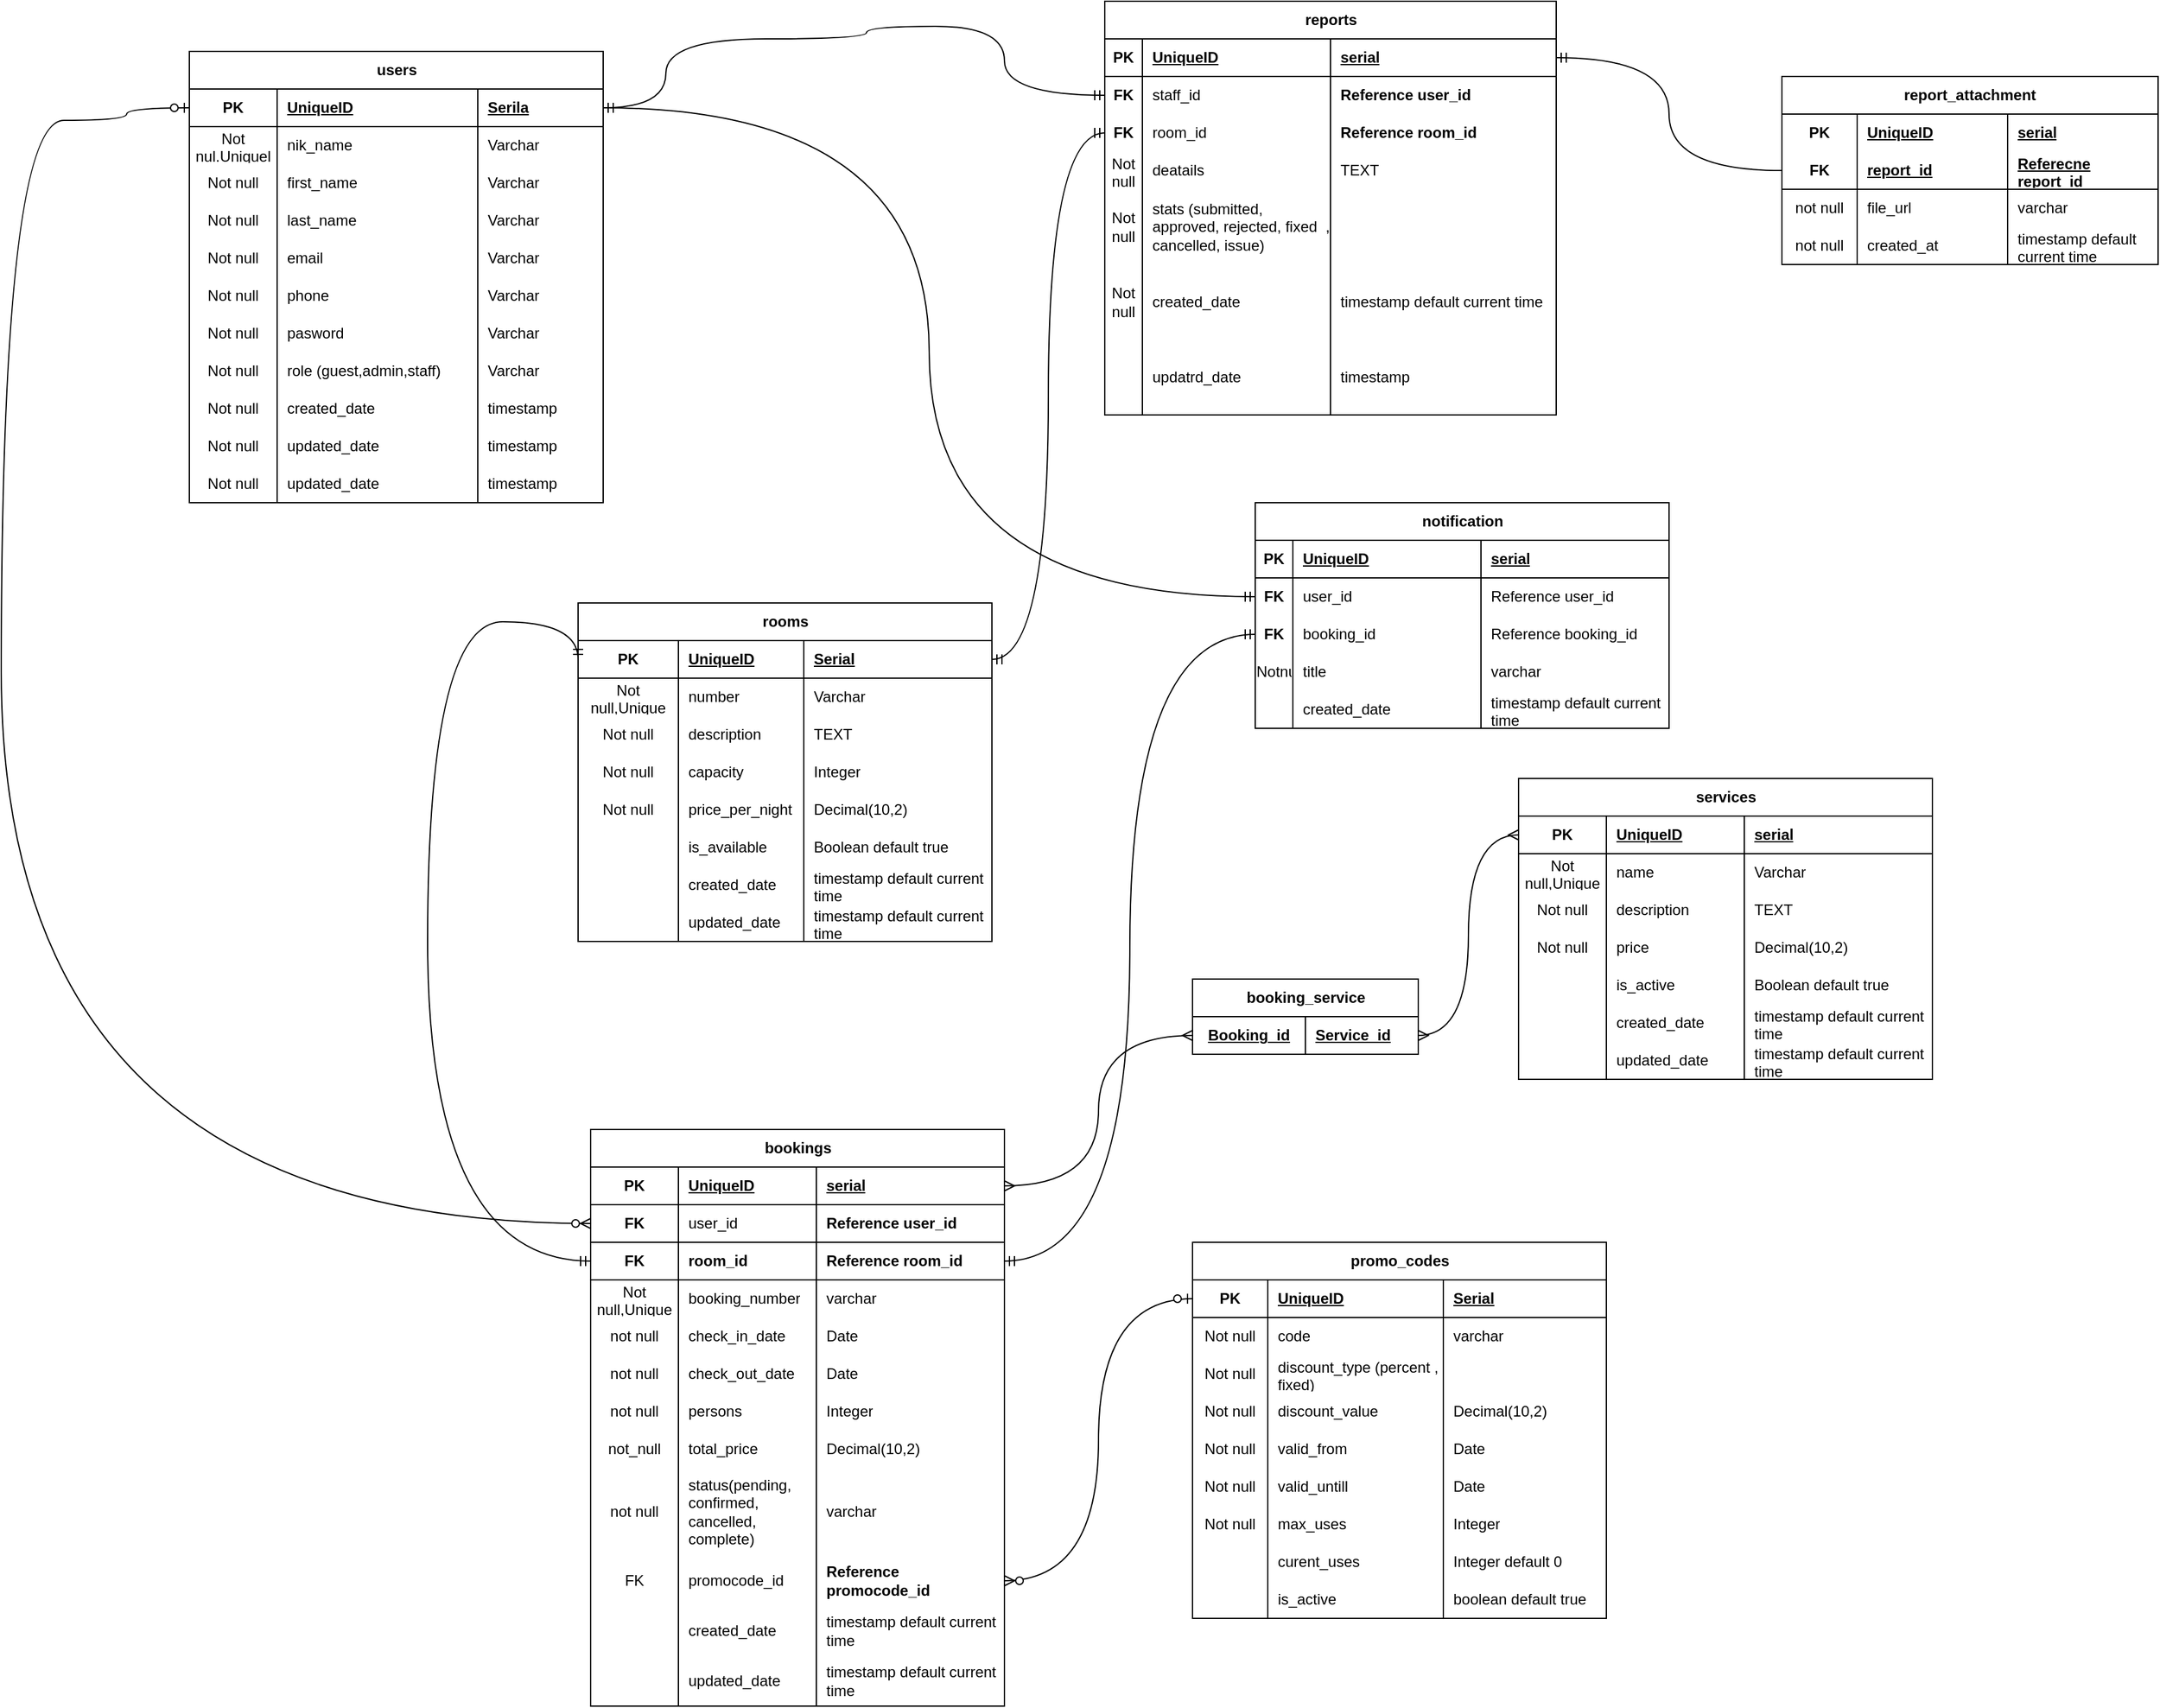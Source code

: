 <mxfile version="27.1.4" pages="3">
  <diagram name="UML Hotel Data Base" id="8B_6SkH6a5rXbOfTD-LL">
    <mxGraphModel dx="1896" dy="1078" grid="1" gridSize="10" guides="1" tooltips="1" connect="1" arrows="1" fold="1" page="1" pageScale="1" pageWidth="3300" pageHeight="4681" background="#FFFFFF" math="0" shadow="0">
      <root>
        <mxCell id="0" />
        <mxCell id="1" parent="0" />
        <mxCell id="rtVFUpa8TtXIbBBt4PkI-3" value="users" style="shape=table;startSize=30;container=1;collapsible=1;childLayout=tableLayout;fixedRows=1;rowLines=0;fontStyle=1;align=center;resizeLast=1;html=1;" parent="1" vertex="1">
          <mxGeometry x="180" y="70" width="330" height="360" as="geometry">
            <mxRectangle x="350" y="280" width="70" height="30" as="alternateBounds" />
          </mxGeometry>
        </mxCell>
        <mxCell id="rtVFUpa8TtXIbBBt4PkI-4" value="" style="shape=tableRow;horizontal=0;startSize=0;swimlaneHead=0;swimlaneBody=0;fillColor=none;collapsible=0;dropTarget=0;points=[[0,0.5],[1,0.5]];portConstraint=eastwest;top=0;left=0;right=0;bottom=1;" parent="rtVFUpa8TtXIbBBt4PkI-3" vertex="1">
          <mxGeometry y="30" width="330" height="30" as="geometry" />
        </mxCell>
        <mxCell id="rtVFUpa8TtXIbBBt4PkI-5" value="PK" style="shape=partialRectangle;connectable=0;fillColor=none;top=0;left=0;bottom=0;right=0;fontStyle=1;overflow=hidden;whiteSpace=wrap;html=1;" parent="rtVFUpa8TtXIbBBt4PkI-4" vertex="1">
          <mxGeometry width="70" height="30" as="geometry">
            <mxRectangle width="70" height="30" as="alternateBounds" />
          </mxGeometry>
        </mxCell>
        <mxCell id="rtVFUpa8TtXIbBBt4PkI-6" value="UniqueID" style="shape=partialRectangle;connectable=0;fillColor=none;top=0;left=0;bottom=0;right=0;align=left;spacingLeft=6;fontStyle=5;overflow=hidden;whiteSpace=wrap;html=1;" parent="rtVFUpa8TtXIbBBt4PkI-4" vertex="1">
          <mxGeometry x="70" width="160" height="30" as="geometry">
            <mxRectangle width="160" height="30" as="alternateBounds" />
          </mxGeometry>
        </mxCell>
        <mxCell id="rtVFUpa8TtXIbBBt4PkI-16" value="Serila" style="shape=partialRectangle;connectable=0;fillColor=none;top=0;left=0;bottom=0;right=0;align=left;spacingLeft=6;fontStyle=5;overflow=hidden;whiteSpace=wrap;html=1;" parent="rtVFUpa8TtXIbBBt4PkI-4" vertex="1">
          <mxGeometry x="230" width="100" height="30" as="geometry">
            <mxRectangle width="100" height="30" as="alternateBounds" />
          </mxGeometry>
        </mxCell>
        <mxCell id="rtVFUpa8TtXIbBBt4PkI-86" style="shape=tableRow;horizontal=0;startSize=0;swimlaneHead=0;swimlaneBody=0;fillColor=none;collapsible=0;dropTarget=0;points=[[0,0.5],[1,0.5]];portConstraint=eastwest;top=0;left=0;right=0;bottom=0;" parent="rtVFUpa8TtXIbBBt4PkI-3" vertex="1">
          <mxGeometry y="60" width="330" height="30" as="geometry" />
        </mxCell>
        <mxCell id="rtVFUpa8TtXIbBBt4PkI-87" value="Not nul.Uniquel" style="shape=partialRectangle;connectable=0;fillColor=none;top=0;left=0;bottom=0;right=0;editable=1;overflow=hidden;whiteSpace=wrap;html=1;" parent="rtVFUpa8TtXIbBBt4PkI-86" vertex="1">
          <mxGeometry width="70" height="30" as="geometry">
            <mxRectangle width="70" height="30" as="alternateBounds" />
          </mxGeometry>
        </mxCell>
        <mxCell id="rtVFUpa8TtXIbBBt4PkI-88" value="nik_name" style="shape=partialRectangle;connectable=0;fillColor=none;top=0;left=0;bottom=0;right=0;align=left;spacingLeft=6;overflow=hidden;whiteSpace=wrap;html=1;" parent="rtVFUpa8TtXIbBBt4PkI-86" vertex="1">
          <mxGeometry x="70" width="160" height="30" as="geometry">
            <mxRectangle width="160" height="30" as="alternateBounds" />
          </mxGeometry>
        </mxCell>
        <mxCell id="rtVFUpa8TtXIbBBt4PkI-89" value="Varchar" style="shape=partialRectangle;connectable=0;fillColor=none;top=0;left=0;bottom=0;right=0;align=left;spacingLeft=6;overflow=hidden;whiteSpace=wrap;html=1;" parent="rtVFUpa8TtXIbBBt4PkI-86" vertex="1">
          <mxGeometry x="230" width="100" height="30" as="geometry">
            <mxRectangle width="100" height="30" as="alternateBounds" />
          </mxGeometry>
        </mxCell>
        <mxCell id="rtVFUpa8TtXIbBBt4PkI-7" value="" style="shape=tableRow;horizontal=0;startSize=0;swimlaneHead=0;swimlaneBody=0;fillColor=none;collapsible=0;dropTarget=0;points=[[0,0.5],[1,0.5]];portConstraint=eastwest;top=0;left=0;right=0;bottom=0;" parent="rtVFUpa8TtXIbBBt4PkI-3" vertex="1">
          <mxGeometry y="90" width="330" height="30" as="geometry" />
        </mxCell>
        <mxCell id="rtVFUpa8TtXIbBBt4PkI-8" value="Not null" style="shape=partialRectangle;connectable=0;fillColor=none;top=0;left=0;bottom=0;right=0;editable=1;overflow=hidden;whiteSpace=wrap;html=1;" parent="rtVFUpa8TtXIbBBt4PkI-7" vertex="1">
          <mxGeometry width="70" height="30" as="geometry">
            <mxRectangle width="70" height="30" as="alternateBounds" />
          </mxGeometry>
        </mxCell>
        <mxCell id="rtVFUpa8TtXIbBBt4PkI-9" value="first_name" style="shape=partialRectangle;connectable=0;fillColor=none;top=0;left=0;bottom=0;right=0;align=left;spacingLeft=6;overflow=hidden;whiteSpace=wrap;html=1;" parent="rtVFUpa8TtXIbBBt4PkI-7" vertex="1">
          <mxGeometry x="70" width="160" height="30" as="geometry">
            <mxRectangle width="160" height="30" as="alternateBounds" />
          </mxGeometry>
        </mxCell>
        <mxCell id="rtVFUpa8TtXIbBBt4PkI-17" value="Varchar" style="shape=partialRectangle;connectable=0;fillColor=none;top=0;left=0;bottom=0;right=0;align=left;spacingLeft=6;overflow=hidden;whiteSpace=wrap;html=1;" parent="rtVFUpa8TtXIbBBt4PkI-7" vertex="1">
          <mxGeometry x="230" width="100" height="30" as="geometry">
            <mxRectangle width="100" height="30" as="alternateBounds" />
          </mxGeometry>
        </mxCell>
        <mxCell id="rtVFUpa8TtXIbBBt4PkI-10" value="" style="shape=tableRow;horizontal=0;startSize=0;swimlaneHead=0;swimlaneBody=0;fillColor=none;collapsible=0;dropTarget=0;points=[[0,0.5],[1,0.5]];portConstraint=eastwest;top=0;left=0;right=0;bottom=0;" parent="rtVFUpa8TtXIbBBt4PkI-3" vertex="1">
          <mxGeometry y="120" width="330" height="30" as="geometry" />
        </mxCell>
        <mxCell id="rtVFUpa8TtXIbBBt4PkI-11" value="Not null" style="shape=partialRectangle;connectable=0;fillColor=none;top=0;left=0;bottom=0;right=0;editable=1;overflow=hidden;whiteSpace=wrap;html=1;" parent="rtVFUpa8TtXIbBBt4PkI-10" vertex="1">
          <mxGeometry width="70" height="30" as="geometry">
            <mxRectangle width="70" height="30" as="alternateBounds" />
          </mxGeometry>
        </mxCell>
        <mxCell id="rtVFUpa8TtXIbBBt4PkI-12" value="last_name" style="shape=partialRectangle;connectable=0;fillColor=none;top=0;left=0;bottom=0;right=0;align=left;spacingLeft=6;overflow=hidden;whiteSpace=wrap;html=1;" parent="rtVFUpa8TtXIbBBt4PkI-10" vertex="1">
          <mxGeometry x="70" width="160" height="30" as="geometry">
            <mxRectangle width="160" height="30" as="alternateBounds" />
          </mxGeometry>
        </mxCell>
        <mxCell id="rtVFUpa8TtXIbBBt4PkI-18" value="Varchar" style="shape=partialRectangle;connectable=0;fillColor=none;top=0;left=0;bottom=0;right=0;align=left;spacingLeft=6;overflow=hidden;whiteSpace=wrap;html=1;" parent="rtVFUpa8TtXIbBBt4PkI-10" vertex="1">
          <mxGeometry x="230" width="100" height="30" as="geometry">
            <mxRectangle width="100" height="30" as="alternateBounds" />
          </mxGeometry>
        </mxCell>
        <mxCell id="rtVFUpa8TtXIbBBt4PkI-13" value="" style="shape=tableRow;horizontal=0;startSize=0;swimlaneHead=0;swimlaneBody=0;fillColor=none;collapsible=0;dropTarget=0;points=[[0,0.5],[1,0.5]];portConstraint=eastwest;top=0;left=0;right=0;bottom=0;" parent="rtVFUpa8TtXIbBBt4PkI-3" vertex="1">
          <mxGeometry y="150" width="330" height="30" as="geometry" />
        </mxCell>
        <mxCell id="rtVFUpa8TtXIbBBt4PkI-14" value="Not null" style="shape=partialRectangle;connectable=0;fillColor=none;top=0;left=0;bottom=0;right=0;editable=1;overflow=hidden;whiteSpace=wrap;html=1;" parent="rtVFUpa8TtXIbBBt4PkI-13" vertex="1">
          <mxGeometry width="70" height="30" as="geometry">
            <mxRectangle width="70" height="30" as="alternateBounds" />
          </mxGeometry>
        </mxCell>
        <mxCell id="rtVFUpa8TtXIbBBt4PkI-15" value="email" style="shape=partialRectangle;connectable=0;fillColor=none;top=0;left=0;bottom=0;right=0;align=left;spacingLeft=6;overflow=hidden;whiteSpace=wrap;html=1;" parent="rtVFUpa8TtXIbBBt4PkI-13" vertex="1">
          <mxGeometry x="70" width="160" height="30" as="geometry">
            <mxRectangle width="160" height="30" as="alternateBounds" />
          </mxGeometry>
        </mxCell>
        <mxCell id="rtVFUpa8TtXIbBBt4PkI-19" value="Varchar" style="shape=partialRectangle;connectable=0;fillColor=none;top=0;left=0;bottom=0;right=0;align=left;spacingLeft=6;overflow=hidden;whiteSpace=wrap;html=1;" parent="rtVFUpa8TtXIbBBt4PkI-13" vertex="1">
          <mxGeometry x="230" width="100" height="30" as="geometry">
            <mxRectangle width="100" height="30" as="alternateBounds" />
          </mxGeometry>
        </mxCell>
        <mxCell id="rtVFUpa8TtXIbBBt4PkI-20" style="shape=tableRow;horizontal=0;startSize=0;swimlaneHead=0;swimlaneBody=0;fillColor=none;collapsible=0;dropTarget=0;points=[[0,0.5],[1,0.5]];portConstraint=eastwest;top=0;left=0;right=0;bottom=0;" parent="rtVFUpa8TtXIbBBt4PkI-3" vertex="1">
          <mxGeometry y="180" width="330" height="30" as="geometry" />
        </mxCell>
        <mxCell id="rtVFUpa8TtXIbBBt4PkI-21" value="Not null" style="shape=partialRectangle;connectable=0;fillColor=none;top=0;left=0;bottom=0;right=0;editable=1;overflow=hidden;whiteSpace=wrap;html=1;" parent="rtVFUpa8TtXIbBBt4PkI-20" vertex="1">
          <mxGeometry width="70" height="30" as="geometry">
            <mxRectangle width="70" height="30" as="alternateBounds" />
          </mxGeometry>
        </mxCell>
        <mxCell id="rtVFUpa8TtXIbBBt4PkI-22" value="phone" style="shape=partialRectangle;connectable=0;fillColor=none;top=0;left=0;bottom=0;right=0;align=left;spacingLeft=6;overflow=hidden;whiteSpace=wrap;html=1;" parent="rtVFUpa8TtXIbBBt4PkI-20" vertex="1">
          <mxGeometry x="70" width="160" height="30" as="geometry">
            <mxRectangle width="160" height="30" as="alternateBounds" />
          </mxGeometry>
        </mxCell>
        <mxCell id="rtVFUpa8TtXIbBBt4PkI-23" value="Varchar" style="shape=partialRectangle;connectable=0;fillColor=none;top=0;left=0;bottom=0;right=0;align=left;spacingLeft=6;overflow=hidden;whiteSpace=wrap;html=1;" parent="rtVFUpa8TtXIbBBt4PkI-20" vertex="1">
          <mxGeometry x="230" width="100" height="30" as="geometry">
            <mxRectangle width="100" height="30" as="alternateBounds" />
          </mxGeometry>
        </mxCell>
        <mxCell id="rtVFUpa8TtXIbBBt4PkI-24" style="shape=tableRow;horizontal=0;startSize=0;swimlaneHead=0;swimlaneBody=0;fillColor=none;collapsible=0;dropTarget=0;points=[[0,0.5],[1,0.5]];portConstraint=eastwest;top=0;left=0;right=0;bottom=0;" parent="rtVFUpa8TtXIbBBt4PkI-3" vertex="1">
          <mxGeometry y="210" width="330" height="30" as="geometry" />
        </mxCell>
        <mxCell id="rtVFUpa8TtXIbBBt4PkI-25" value="Not null" style="shape=partialRectangle;connectable=0;fillColor=none;top=0;left=0;bottom=0;right=0;editable=1;overflow=hidden;whiteSpace=wrap;html=1;" parent="rtVFUpa8TtXIbBBt4PkI-24" vertex="1">
          <mxGeometry width="70" height="30" as="geometry">
            <mxRectangle width="70" height="30" as="alternateBounds" />
          </mxGeometry>
        </mxCell>
        <mxCell id="rtVFUpa8TtXIbBBt4PkI-26" value="pasword" style="shape=partialRectangle;connectable=0;fillColor=none;top=0;left=0;bottom=0;right=0;align=left;spacingLeft=6;overflow=hidden;whiteSpace=wrap;html=1;" parent="rtVFUpa8TtXIbBBt4PkI-24" vertex="1">
          <mxGeometry x="70" width="160" height="30" as="geometry">
            <mxRectangle width="160" height="30" as="alternateBounds" />
          </mxGeometry>
        </mxCell>
        <mxCell id="rtVFUpa8TtXIbBBt4PkI-27" value="Varchar" style="shape=partialRectangle;connectable=0;fillColor=none;top=0;left=0;bottom=0;right=0;align=left;spacingLeft=6;overflow=hidden;whiteSpace=wrap;html=1;" parent="rtVFUpa8TtXIbBBt4PkI-24" vertex="1">
          <mxGeometry x="230" width="100" height="30" as="geometry">
            <mxRectangle width="100" height="30" as="alternateBounds" />
          </mxGeometry>
        </mxCell>
        <mxCell id="rtVFUpa8TtXIbBBt4PkI-28" style="shape=tableRow;horizontal=0;startSize=0;swimlaneHead=0;swimlaneBody=0;fillColor=none;collapsible=0;dropTarget=0;points=[[0,0.5],[1,0.5]];portConstraint=eastwest;top=0;left=0;right=0;bottom=0;" parent="rtVFUpa8TtXIbBBt4PkI-3" vertex="1">
          <mxGeometry y="240" width="330" height="30" as="geometry" />
        </mxCell>
        <mxCell id="rtVFUpa8TtXIbBBt4PkI-29" value="Not null" style="shape=partialRectangle;connectable=0;fillColor=none;top=0;left=0;bottom=0;right=0;editable=1;overflow=hidden;whiteSpace=wrap;html=1;" parent="rtVFUpa8TtXIbBBt4PkI-28" vertex="1">
          <mxGeometry width="70" height="30" as="geometry">
            <mxRectangle width="70" height="30" as="alternateBounds" />
          </mxGeometry>
        </mxCell>
        <mxCell id="rtVFUpa8TtXIbBBt4PkI-30" value="role (guest,admin,staff)" style="shape=partialRectangle;connectable=0;fillColor=none;top=0;left=0;bottom=0;right=0;align=left;spacingLeft=6;overflow=hidden;whiteSpace=wrap;html=1;" parent="rtVFUpa8TtXIbBBt4PkI-28" vertex="1">
          <mxGeometry x="70" width="160" height="30" as="geometry">
            <mxRectangle width="160" height="30" as="alternateBounds" />
          </mxGeometry>
        </mxCell>
        <mxCell id="rtVFUpa8TtXIbBBt4PkI-31" value="Varchar" style="shape=partialRectangle;connectable=0;fillColor=none;top=0;left=0;bottom=0;right=0;align=left;spacingLeft=6;overflow=hidden;whiteSpace=wrap;html=1;" parent="rtVFUpa8TtXIbBBt4PkI-28" vertex="1">
          <mxGeometry x="230" width="100" height="30" as="geometry">
            <mxRectangle width="100" height="30" as="alternateBounds" />
          </mxGeometry>
        </mxCell>
        <mxCell id="rtVFUpa8TtXIbBBt4PkI-32" style="shape=tableRow;horizontal=0;startSize=0;swimlaneHead=0;swimlaneBody=0;fillColor=none;collapsible=0;dropTarget=0;points=[[0,0.5],[1,0.5]];portConstraint=eastwest;top=0;left=0;right=0;bottom=0;" parent="rtVFUpa8TtXIbBBt4PkI-3" vertex="1">
          <mxGeometry y="270" width="330" height="30" as="geometry" />
        </mxCell>
        <mxCell id="rtVFUpa8TtXIbBBt4PkI-33" value="Not null" style="shape=partialRectangle;connectable=0;fillColor=none;top=0;left=0;bottom=0;right=0;editable=1;overflow=hidden;whiteSpace=wrap;html=1;" parent="rtVFUpa8TtXIbBBt4PkI-32" vertex="1">
          <mxGeometry width="70" height="30" as="geometry">
            <mxRectangle width="70" height="30" as="alternateBounds" />
          </mxGeometry>
        </mxCell>
        <mxCell id="rtVFUpa8TtXIbBBt4PkI-34" value="created_date" style="shape=partialRectangle;connectable=0;fillColor=none;top=0;left=0;bottom=0;right=0;align=left;spacingLeft=6;overflow=hidden;whiteSpace=wrap;html=1;" parent="rtVFUpa8TtXIbBBt4PkI-32" vertex="1">
          <mxGeometry x="70" width="160" height="30" as="geometry">
            <mxRectangle width="160" height="30" as="alternateBounds" />
          </mxGeometry>
        </mxCell>
        <mxCell id="rtVFUpa8TtXIbBBt4PkI-35" value="timestamp" style="shape=partialRectangle;connectable=0;fillColor=none;top=0;left=0;bottom=0;right=0;align=left;spacingLeft=6;overflow=hidden;whiteSpace=wrap;html=1;" parent="rtVFUpa8TtXIbBBt4PkI-32" vertex="1">
          <mxGeometry x="230" width="100" height="30" as="geometry">
            <mxRectangle width="100" height="30" as="alternateBounds" />
          </mxGeometry>
        </mxCell>
        <mxCell id="t5eLvj7n7zDg2iyyytiQ-1" style="shape=tableRow;horizontal=0;startSize=0;swimlaneHead=0;swimlaneBody=0;fillColor=none;collapsible=0;dropTarget=0;points=[[0,0.5],[1,0.5]];portConstraint=eastwest;top=0;left=0;right=0;bottom=0;" vertex="1" parent="rtVFUpa8TtXIbBBt4PkI-3">
          <mxGeometry y="300" width="330" height="30" as="geometry" />
        </mxCell>
        <mxCell id="t5eLvj7n7zDg2iyyytiQ-2" value="Not null" style="shape=partialRectangle;connectable=0;fillColor=none;top=0;left=0;bottom=0;right=0;editable=1;overflow=hidden;whiteSpace=wrap;html=1;" vertex="1" parent="t5eLvj7n7zDg2iyyytiQ-1">
          <mxGeometry width="70" height="30" as="geometry">
            <mxRectangle width="70" height="30" as="alternateBounds" />
          </mxGeometry>
        </mxCell>
        <mxCell id="t5eLvj7n7zDg2iyyytiQ-3" value="updated_date" style="shape=partialRectangle;connectable=0;fillColor=none;top=0;left=0;bottom=0;right=0;align=left;spacingLeft=6;overflow=hidden;whiteSpace=wrap;html=1;" vertex="1" parent="t5eLvj7n7zDg2iyyytiQ-1">
          <mxGeometry x="70" width="160" height="30" as="geometry">
            <mxRectangle width="160" height="30" as="alternateBounds" />
          </mxGeometry>
        </mxCell>
        <mxCell id="t5eLvj7n7zDg2iyyytiQ-4" value="timestamp" style="shape=partialRectangle;connectable=0;fillColor=none;top=0;left=0;bottom=0;right=0;align=left;spacingLeft=6;overflow=hidden;whiteSpace=wrap;html=1;" vertex="1" parent="t5eLvj7n7zDg2iyyytiQ-1">
          <mxGeometry x="230" width="100" height="30" as="geometry">
            <mxRectangle width="100" height="30" as="alternateBounds" />
          </mxGeometry>
        </mxCell>
        <mxCell id="rtVFUpa8TtXIbBBt4PkI-36" style="shape=tableRow;horizontal=0;startSize=0;swimlaneHead=0;swimlaneBody=0;fillColor=none;collapsible=0;dropTarget=0;points=[[0,0.5],[1,0.5]];portConstraint=eastwest;top=0;left=0;right=0;bottom=0;" parent="rtVFUpa8TtXIbBBt4PkI-3" vertex="1">
          <mxGeometry y="330" width="330" height="30" as="geometry" />
        </mxCell>
        <mxCell id="rtVFUpa8TtXIbBBt4PkI-37" value="Not null" style="shape=partialRectangle;connectable=0;fillColor=none;top=0;left=0;bottom=0;right=0;editable=1;overflow=hidden;whiteSpace=wrap;html=1;" parent="rtVFUpa8TtXIbBBt4PkI-36" vertex="1">
          <mxGeometry width="70" height="30" as="geometry">
            <mxRectangle width="70" height="30" as="alternateBounds" />
          </mxGeometry>
        </mxCell>
        <mxCell id="rtVFUpa8TtXIbBBt4PkI-38" value="updated_date" style="shape=partialRectangle;connectable=0;fillColor=none;top=0;left=0;bottom=0;right=0;align=left;spacingLeft=6;overflow=hidden;whiteSpace=wrap;html=1;" parent="rtVFUpa8TtXIbBBt4PkI-36" vertex="1">
          <mxGeometry x="70" width="160" height="30" as="geometry">
            <mxRectangle width="160" height="30" as="alternateBounds" />
          </mxGeometry>
        </mxCell>
        <mxCell id="rtVFUpa8TtXIbBBt4PkI-39" value="timestamp" style="shape=partialRectangle;connectable=0;fillColor=none;top=0;left=0;bottom=0;right=0;align=left;spacingLeft=6;overflow=hidden;whiteSpace=wrap;html=1;" parent="rtVFUpa8TtXIbBBt4PkI-36" vertex="1">
          <mxGeometry x="230" width="100" height="30" as="geometry">
            <mxRectangle width="100" height="30" as="alternateBounds" />
          </mxGeometry>
        </mxCell>
        <mxCell id="rtVFUpa8TtXIbBBt4PkI-40" value="rooms" style="shape=table;startSize=30;container=1;collapsible=1;childLayout=tableLayout;fixedRows=1;rowLines=0;fontStyle=1;align=center;resizeLast=1;html=1;" parent="1" vertex="1">
          <mxGeometry x="490" y="510" width="330" height="270" as="geometry" />
        </mxCell>
        <mxCell id="rtVFUpa8TtXIbBBt4PkI-41" value="" style="shape=tableRow;horizontal=0;startSize=0;swimlaneHead=0;swimlaneBody=0;fillColor=none;collapsible=0;dropTarget=0;points=[[0,0.5],[1,0.5]];portConstraint=eastwest;top=0;left=0;right=0;bottom=1;" parent="rtVFUpa8TtXIbBBt4PkI-40" vertex="1">
          <mxGeometry y="30" width="330" height="30" as="geometry" />
        </mxCell>
        <mxCell id="rtVFUpa8TtXIbBBt4PkI-42" value="PK" style="shape=partialRectangle;connectable=0;fillColor=none;top=0;left=0;bottom=0;right=0;fontStyle=1;overflow=hidden;whiteSpace=wrap;html=1;" parent="rtVFUpa8TtXIbBBt4PkI-41" vertex="1">
          <mxGeometry width="80" height="30" as="geometry">
            <mxRectangle width="80" height="30" as="alternateBounds" />
          </mxGeometry>
        </mxCell>
        <mxCell id="rtVFUpa8TtXIbBBt4PkI-43" value="UniqueID" style="shape=partialRectangle;connectable=0;fillColor=none;top=0;left=0;bottom=0;right=0;align=left;spacingLeft=6;fontStyle=5;overflow=hidden;whiteSpace=wrap;html=1;" parent="rtVFUpa8TtXIbBBt4PkI-41" vertex="1">
          <mxGeometry x="80" width="100" height="30" as="geometry">
            <mxRectangle width="100" height="30" as="alternateBounds" />
          </mxGeometry>
        </mxCell>
        <mxCell id="rtVFUpa8TtXIbBBt4PkI-53" value="Serial" style="shape=partialRectangle;connectable=0;fillColor=none;top=0;left=0;bottom=0;right=0;align=left;spacingLeft=6;fontStyle=5;overflow=hidden;whiteSpace=wrap;html=1;" parent="rtVFUpa8TtXIbBBt4PkI-41" vertex="1">
          <mxGeometry x="180" width="150" height="30" as="geometry">
            <mxRectangle width="150" height="30" as="alternateBounds" />
          </mxGeometry>
        </mxCell>
        <mxCell id="rtVFUpa8TtXIbBBt4PkI-44" value="" style="shape=tableRow;horizontal=0;startSize=0;swimlaneHead=0;swimlaneBody=0;fillColor=none;collapsible=0;dropTarget=0;points=[[0,0.5],[1,0.5]];portConstraint=eastwest;top=0;left=0;right=0;bottom=0;" parent="rtVFUpa8TtXIbBBt4PkI-40" vertex="1">
          <mxGeometry y="60" width="330" height="30" as="geometry" />
        </mxCell>
        <mxCell id="rtVFUpa8TtXIbBBt4PkI-45" value="Not null,Unique" style="shape=partialRectangle;connectable=0;fillColor=none;top=0;left=0;bottom=0;right=0;editable=1;overflow=hidden;whiteSpace=wrap;html=1;" parent="rtVFUpa8TtXIbBBt4PkI-44" vertex="1">
          <mxGeometry width="80" height="30" as="geometry">
            <mxRectangle width="80" height="30" as="alternateBounds" />
          </mxGeometry>
        </mxCell>
        <mxCell id="rtVFUpa8TtXIbBBt4PkI-46" value="number" style="shape=partialRectangle;connectable=0;fillColor=none;top=0;left=0;bottom=0;right=0;align=left;spacingLeft=6;overflow=hidden;whiteSpace=wrap;html=1;" parent="rtVFUpa8TtXIbBBt4PkI-44" vertex="1">
          <mxGeometry x="80" width="100" height="30" as="geometry">
            <mxRectangle width="100" height="30" as="alternateBounds" />
          </mxGeometry>
        </mxCell>
        <mxCell id="rtVFUpa8TtXIbBBt4PkI-54" value="Varchar" style="shape=partialRectangle;connectable=0;fillColor=none;top=0;left=0;bottom=0;right=0;align=left;spacingLeft=6;overflow=hidden;whiteSpace=wrap;html=1;" parent="rtVFUpa8TtXIbBBt4PkI-44" vertex="1">
          <mxGeometry x="180" width="150" height="30" as="geometry">
            <mxRectangle width="150" height="30" as="alternateBounds" />
          </mxGeometry>
        </mxCell>
        <mxCell id="rtVFUpa8TtXIbBBt4PkI-47" value="" style="shape=tableRow;horizontal=0;startSize=0;swimlaneHead=0;swimlaneBody=0;fillColor=none;collapsible=0;dropTarget=0;points=[[0,0.5],[1,0.5]];portConstraint=eastwest;top=0;left=0;right=0;bottom=0;" parent="rtVFUpa8TtXIbBBt4PkI-40" vertex="1">
          <mxGeometry y="90" width="330" height="30" as="geometry" />
        </mxCell>
        <mxCell id="rtVFUpa8TtXIbBBt4PkI-48" value="Not null" style="shape=partialRectangle;connectable=0;fillColor=none;top=0;left=0;bottom=0;right=0;editable=1;overflow=hidden;whiteSpace=wrap;html=1;" parent="rtVFUpa8TtXIbBBt4PkI-47" vertex="1">
          <mxGeometry width="80" height="30" as="geometry">
            <mxRectangle width="80" height="30" as="alternateBounds" />
          </mxGeometry>
        </mxCell>
        <mxCell id="rtVFUpa8TtXIbBBt4PkI-49" value="description" style="shape=partialRectangle;connectable=0;fillColor=none;top=0;left=0;bottom=0;right=0;align=left;spacingLeft=6;overflow=hidden;whiteSpace=wrap;html=1;" parent="rtVFUpa8TtXIbBBt4PkI-47" vertex="1">
          <mxGeometry x="80" width="100" height="30" as="geometry">
            <mxRectangle width="100" height="30" as="alternateBounds" />
          </mxGeometry>
        </mxCell>
        <mxCell id="rtVFUpa8TtXIbBBt4PkI-55" value="TEXT" style="shape=partialRectangle;connectable=0;fillColor=none;top=0;left=0;bottom=0;right=0;align=left;spacingLeft=6;overflow=hidden;whiteSpace=wrap;html=1;" parent="rtVFUpa8TtXIbBBt4PkI-47" vertex="1">
          <mxGeometry x="180" width="150" height="30" as="geometry">
            <mxRectangle width="150" height="30" as="alternateBounds" />
          </mxGeometry>
        </mxCell>
        <mxCell id="rtVFUpa8TtXIbBBt4PkI-50" value="" style="shape=tableRow;horizontal=0;startSize=0;swimlaneHead=0;swimlaneBody=0;fillColor=none;collapsible=0;dropTarget=0;points=[[0,0.5],[1,0.5]];portConstraint=eastwest;top=0;left=0;right=0;bottom=0;" parent="rtVFUpa8TtXIbBBt4PkI-40" vertex="1">
          <mxGeometry y="120" width="330" height="30" as="geometry" />
        </mxCell>
        <mxCell id="rtVFUpa8TtXIbBBt4PkI-51" value="Not null" style="shape=partialRectangle;connectable=0;fillColor=none;top=0;left=0;bottom=0;right=0;editable=1;overflow=hidden;whiteSpace=wrap;html=1;" parent="rtVFUpa8TtXIbBBt4PkI-50" vertex="1">
          <mxGeometry width="80" height="30" as="geometry">
            <mxRectangle width="80" height="30" as="alternateBounds" />
          </mxGeometry>
        </mxCell>
        <mxCell id="rtVFUpa8TtXIbBBt4PkI-52" value="capacity" style="shape=partialRectangle;connectable=0;fillColor=none;top=0;left=0;bottom=0;right=0;align=left;spacingLeft=6;overflow=hidden;whiteSpace=wrap;html=1;" parent="rtVFUpa8TtXIbBBt4PkI-50" vertex="1">
          <mxGeometry x="80" width="100" height="30" as="geometry">
            <mxRectangle width="100" height="30" as="alternateBounds" />
          </mxGeometry>
        </mxCell>
        <mxCell id="rtVFUpa8TtXIbBBt4PkI-56" value="Integer" style="shape=partialRectangle;connectable=0;fillColor=none;top=0;left=0;bottom=0;right=0;align=left;spacingLeft=6;overflow=hidden;whiteSpace=wrap;html=1;" parent="rtVFUpa8TtXIbBBt4PkI-50" vertex="1">
          <mxGeometry x="180" width="150" height="30" as="geometry">
            <mxRectangle width="150" height="30" as="alternateBounds" />
          </mxGeometry>
        </mxCell>
        <mxCell id="rtVFUpa8TtXIbBBt4PkI-57" style="shape=tableRow;horizontal=0;startSize=0;swimlaneHead=0;swimlaneBody=0;fillColor=none;collapsible=0;dropTarget=0;points=[[0,0.5],[1,0.5]];portConstraint=eastwest;top=0;left=0;right=0;bottom=0;" parent="rtVFUpa8TtXIbBBt4PkI-40" vertex="1">
          <mxGeometry y="150" width="330" height="30" as="geometry" />
        </mxCell>
        <mxCell id="rtVFUpa8TtXIbBBt4PkI-58" value="Not null" style="shape=partialRectangle;connectable=0;fillColor=none;top=0;left=0;bottom=0;right=0;editable=1;overflow=hidden;whiteSpace=wrap;html=1;" parent="rtVFUpa8TtXIbBBt4PkI-57" vertex="1">
          <mxGeometry width="80" height="30" as="geometry">
            <mxRectangle width="80" height="30" as="alternateBounds" />
          </mxGeometry>
        </mxCell>
        <mxCell id="rtVFUpa8TtXIbBBt4PkI-59" value="price_per_night" style="shape=partialRectangle;connectable=0;fillColor=none;top=0;left=0;bottom=0;right=0;align=left;spacingLeft=6;overflow=hidden;whiteSpace=wrap;html=1;" parent="rtVFUpa8TtXIbBBt4PkI-57" vertex="1">
          <mxGeometry x="80" width="100" height="30" as="geometry">
            <mxRectangle width="100" height="30" as="alternateBounds" />
          </mxGeometry>
        </mxCell>
        <mxCell id="rtVFUpa8TtXIbBBt4PkI-60" value="Decimal(10,2)" style="shape=partialRectangle;connectable=0;fillColor=none;top=0;left=0;bottom=0;right=0;align=left;spacingLeft=6;overflow=hidden;whiteSpace=wrap;html=1;" parent="rtVFUpa8TtXIbBBt4PkI-57" vertex="1">
          <mxGeometry x="180" width="150" height="30" as="geometry">
            <mxRectangle width="150" height="30" as="alternateBounds" />
          </mxGeometry>
        </mxCell>
        <mxCell id="rtVFUpa8TtXIbBBt4PkI-61" style="shape=tableRow;horizontal=0;startSize=0;swimlaneHead=0;swimlaneBody=0;fillColor=none;collapsible=0;dropTarget=0;points=[[0,0.5],[1,0.5]];portConstraint=eastwest;top=0;left=0;right=0;bottom=0;" parent="rtVFUpa8TtXIbBBt4PkI-40" vertex="1">
          <mxGeometry y="180" width="330" height="30" as="geometry" />
        </mxCell>
        <mxCell id="rtVFUpa8TtXIbBBt4PkI-62" value="" style="shape=partialRectangle;connectable=0;fillColor=none;top=0;left=0;bottom=0;right=0;editable=1;overflow=hidden;whiteSpace=wrap;html=1;" parent="rtVFUpa8TtXIbBBt4PkI-61" vertex="1">
          <mxGeometry width="80" height="30" as="geometry">
            <mxRectangle width="80" height="30" as="alternateBounds" />
          </mxGeometry>
        </mxCell>
        <mxCell id="rtVFUpa8TtXIbBBt4PkI-63" value="is_available" style="shape=partialRectangle;connectable=0;fillColor=none;top=0;left=0;bottom=0;right=0;align=left;spacingLeft=6;overflow=hidden;whiteSpace=wrap;html=1;" parent="rtVFUpa8TtXIbBBt4PkI-61" vertex="1">
          <mxGeometry x="80" width="100" height="30" as="geometry">
            <mxRectangle width="100" height="30" as="alternateBounds" />
          </mxGeometry>
        </mxCell>
        <mxCell id="rtVFUpa8TtXIbBBt4PkI-64" value="Boolean default true" style="shape=partialRectangle;connectable=0;fillColor=none;top=0;left=0;bottom=0;right=0;align=left;spacingLeft=6;overflow=hidden;whiteSpace=wrap;html=1;" parent="rtVFUpa8TtXIbBBt4PkI-61" vertex="1">
          <mxGeometry x="180" width="150" height="30" as="geometry">
            <mxRectangle width="150" height="30" as="alternateBounds" />
          </mxGeometry>
        </mxCell>
        <mxCell id="rtVFUpa8TtXIbBBt4PkI-65" style="shape=tableRow;horizontal=0;startSize=0;swimlaneHead=0;swimlaneBody=0;fillColor=none;collapsible=0;dropTarget=0;points=[[0,0.5],[1,0.5]];portConstraint=eastwest;top=0;left=0;right=0;bottom=0;" parent="rtVFUpa8TtXIbBBt4PkI-40" vertex="1">
          <mxGeometry y="210" width="330" height="30" as="geometry" />
        </mxCell>
        <mxCell id="rtVFUpa8TtXIbBBt4PkI-66" value="" style="shape=partialRectangle;connectable=0;fillColor=none;top=0;left=0;bottom=0;right=0;editable=1;overflow=hidden;whiteSpace=wrap;html=1;" parent="rtVFUpa8TtXIbBBt4PkI-65" vertex="1">
          <mxGeometry width="80" height="30" as="geometry">
            <mxRectangle width="80" height="30" as="alternateBounds" />
          </mxGeometry>
        </mxCell>
        <mxCell id="rtVFUpa8TtXIbBBt4PkI-67" value="created_date" style="shape=partialRectangle;connectable=0;fillColor=none;top=0;left=0;bottom=0;right=0;align=left;spacingLeft=6;overflow=hidden;whiteSpace=wrap;html=1;" parent="rtVFUpa8TtXIbBBt4PkI-65" vertex="1">
          <mxGeometry x="80" width="100" height="30" as="geometry">
            <mxRectangle width="100" height="30" as="alternateBounds" />
          </mxGeometry>
        </mxCell>
        <mxCell id="rtVFUpa8TtXIbBBt4PkI-68" value="timestamp default current time" style="shape=partialRectangle;connectable=0;fillColor=none;top=0;left=0;bottom=0;right=0;align=left;spacingLeft=6;overflow=hidden;whiteSpace=wrap;html=1;" parent="rtVFUpa8TtXIbBBt4PkI-65" vertex="1">
          <mxGeometry x="180" width="150" height="30" as="geometry">
            <mxRectangle width="150" height="30" as="alternateBounds" />
          </mxGeometry>
        </mxCell>
        <mxCell id="rtVFUpa8TtXIbBBt4PkI-69" style="shape=tableRow;horizontal=0;startSize=0;swimlaneHead=0;swimlaneBody=0;fillColor=none;collapsible=0;dropTarget=0;points=[[0,0.5],[1,0.5]];portConstraint=eastwest;top=0;left=0;right=0;bottom=0;" parent="rtVFUpa8TtXIbBBt4PkI-40" vertex="1">
          <mxGeometry y="240" width="330" height="30" as="geometry" />
        </mxCell>
        <mxCell id="rtVFUpa8TtXIbBBt4PkI-70" value="" style="shape=partialRectangle;connectable=0;fillColor=none;top=0;left=0;bottom=0;right=0;editable=1;overflow=hidden;whiteSpace=wrap;html=1;" parent="rtVFUpa8TtXIbBBt4PkI-69" vertex="1">
          <mxGeometry width="80" height="30" as="geometry">
            <mxRectangle width="80" height="30" as="alternateBounds" />
          </mxGeometry>
        </mxCell>
        <mxCell id="rtVFUpa8TtXIbBBt4PkI-71" value="updated_date" style="shape=partialRectangle;connectable=0;fillColor=none;top=0;left=0;bottom=0;right=0;align=left;spacingLeft=6;overflow=hidden;whiteSpace=wrap;html=1;" parent="rtVFUpa8TtXIbBBt4PkI-69" vertex="1">
          <mxGeometry x="80" width="100" height="30" as="geometry">
            <mxRectangle width="100" height="30" as="alternateBounds" />
          </mxGeometry>
        </mxCell>
        <mxCell id="rtVFUpa8TtXIbBBt4PkI-72" value="timestamp default current time" style="shape=partialRectangle;connectable=0;fillColor=none;top=0;left=0;bottom=0;right=0;align=left;spacingLeft=6;overflow=hidden;whiteSpace=wrap;html=1;" parent="rtVFUpa8TtXIbBBt4PkI-69" vertex="1">
          <mxGeometry x="180" width="150" height="30" as="geometry">
            <mxRectangle width="150" height="30" as="alternateBounds" />
          </mxGeometry>
        </mxCell>
        <mxCell id="rtVFUpa8TtXIbBBt4PkI-91" value="services" style="shape=table;startSize=30;container=1;collapsible=1;childLayout=tableLayout;fixedRows=1;rowLines=0;fontStyle=1;align=center;resizeLast=1;html=1;" parent="1" vertex="1">
          <mxGeometry x="1240" y="650" width="330" height="240" as="geometry" />
        </mxCell>
        <mxCell id="rtVFUpa8TtXIbBBt4PkI-92" value="" style="shape=tableRow;horizontal=0;startSize=0;swimlaneHead=0;swimlaneBody=0;fillColor=none;collapsible=0;dropTarget=0;points=[[0,0.5],[1,0.5]];portConstraint=eastwest;top=0;left=0;right=0;bottom=1;" parent="rtVFUpa8TtXIbBBt4PkI-91" vertex="1">
          <mxGeometry y="30" width="330" height="30" as="geometry" />
        </mxCell>
        <mxCell id="rtVFUpa8TtXIbBBt4PkI-93" value="PK" style="shape=partialRectangle;connectable=0;fillColor=none;top=0;left=0;bottom=0;right=0;fontStyle=1;overflow=hidden;whiteSpace=wrap;html=1;" parent="rtVFUpa8TtXIbBBt4PkI-92" vertex="1">
          <mxGeometry width="70" height="30" as="geometry">
            <mxRectangle width="70" height="30" as="alternateBounds" />
          </mxGeometry>
        </mxCell>
        <mxCell id="rtVFUpa8TtXIbBBt4PkI-94" value="UniqueID" style="shape=partialRectangle;connectable=0;fillColor=none;top=0;left=0;bottom=0;right=0;align=left;spacingLeft=6;fontStyle=5;overflow=hidden;whiteSpace=wrap;html=1;" parent="rtVFUpa8TtXIbBBt4PkI-92" vertex="1">
          <mxGeometry x="70" width="110" height="30" as="geometry">
            <mxRectangle width="110" height="30" as="alternateBounds" />
          </mxGeometry>
        </mxCell>
        <mxCell id="rtVFUpa8TtXIbBBt4PkI-104" value="serial" style="shape=partialRectangle;connectable=0;fillColor=none;top=0;left=0;bottom=0;right=0;align=left;spacingLeft=6;fontStyle=5;overflow=hidden;whiteSpace=wrap;html=1;" parent="rtVFUpa8TtXIbBBt4PkI-92" vertex="1">
          <mxGeometry x="180" width="150" height="30" as="geometry">
            <mxRectangle width="150" height="30" as="alternateBounds" />
          </mxGeometry>
        </mxCell>
        <mxCell id="rtVFUpa8TtXIbBBt4PkI-95" value="" style="shape=tableRow;horizontal=0;startSize=0;swimlaneHead=0;swimlaneBody=0;fillColor=none;collapsible=0;dropTarget=0;points=[[0,0.5],[1,0.5]];portConstraint=eastwest;top=0;left=0;right=0;bottom=0;" parent="rtVFUpa8TtXIbBBt4PkI-91" vertex="1">
          <mxGeometry y="60" width="330" height="30" as="geometry" />
        </mxCell>
        <mxCell id="rtVFUpa8TtXIbBBt4PkI-96" value="Not null,Unique" style="shape=partialRectangle;connectable=0;fillColor=none;top=0;left=0;bottom=0;right=0;editable=1;overflow=hidden;whiteSpace=wrap;html=1;" parent="rtVFUpa8TtXIbBBt4PkI-95" vertex="1">
          <mxGeometry width="70" height="30" as="geometry">
            <mxRectangle width="70" height="30" as="alternateBounds" />
          </mxGeometry>
        </mxCell>
        <mxCell id="rtVFUpa8TtXIbBBt4PkI-97" value="name" style="shape=partialRectangle;connectable=0;fillColor=none;top=0;left=0;bottom=0;right=0;align=left;spacingLeft=6;overflow=hidden;whiteSpace=wrap;html=1;" parent="rtVFUpa8TtXIbBBt4PkI-95" vertex="1">
          <mxGeometry x="70" width="110" height="30" as="geometry">
            <mxRectangle width="110" height="30" as="alternateBounds" />
          </mxGeometry>
        </mxCell>
        <mxCell id="rtVFUpa8TtXIbBBt4PkI-105" value="Varchar" style="shape=partialRectangle;connectable=0;fillColor=none;top=0;left=0;bottom=0;right=0;align=left;spacingLeft=6;overflow=hidden;whiteSpace=wrap;html=1;" parent="rtVFUpa8TtXIbBBt4PkI-95" vertex="1">
          <mxGeometry x="180" width="150" height="30" as="geometry">
            <mxRectangle width="150" height="30" as="alternateBounds" />
          </mxGeometry>
        </mxCell>
        <mxCell id="rtVFUpa8TtXIbBBt4PkI-98" value="" style="shape=tableRow;horizontal=0;startSize=0;swimlaneHead=0;swimlaneBody=0;fillColor=none;collapsible=0;dropTarget=0;points=[[0,0.5],[1,0.5]];portConstraint=eastwest;top=0;left=0;right=0;bottom=0;" parent="rtVFUpa8TtXIbBBt4PkI-91" vertex="1">
          <mxGeometry y="90" width="330" height="30" as="geometry" />
        </mxCell>
        <mxCell id="rtVFUpa8TtXIbBBt4PkI-99" value="Not null" style="shape=partialRectangle;connectable=0;fillColor=none;top=0;left=0;bottom=0;right=0;editable=1;overflow=hidden;whiteSpace=wrap;html=1;" parent="rtVFUpa8TtXIbBBt4PkI-98" vertex="1">
          <mxGeometry width="70" height="30" as="geometry">
            <mxRectangle width="70" height="30" as="alternateBounds" />
          </mxGeometry>
        </mxCell>
        <mxCell id="rtVFUpa8TtXIbBBt4PkI-100" value="description" style="shape=partialRectangle;connectable=0;fillColor=none;top=0;left=0;bottom=0;right=0;align=left;spacingLeft=6;overflow=hidden;whiteSpace=wrap;html=1;" parent="rtVFUpa8TtXIbBBt4PkI-98" vertex="1">
          <mxGeometry x="70" width="110" height="30" as="geometry">
            <mxRectangle width="110" height="30" as="alternateBounds" />
          </mxGeometry>
        </mxCell>
        <mxCell id="rtVFUpa8TtXIbBBt4PkI-106" value="TEXT" style="shape=partialRectangle;connectable=0;fillColor=none;top=0;left=0;bottom=0;right=0;align=left;spacingLeft=6;overflow=hidden;whiteSpace=wrap;html=1;" parent="rtVFUpa8TtXIbBBt4PkI-98" vertex="1">
          <mxGeometry x="180" width="150" height="30" as="geometry">
            <mxRectangle width="150" height="30" as="alternateBounds" />
          </mxGeometry>
        </mxCell>
        <mxCell id="rtVFUpa8TtXIbBBt4PkI-101" value="" style="shape=tableRow;horizontal=0;startSize=0;swimlaneHead=0;swimlaneBody=0;fillColor=none;collapsible=0;dropTarget=0;points=[[0,0.5],[1,0.5]];portConstraint=eastwest;top=0;left=0;right=0;bottom=0;" parent="rtVFUpa8TtXIbBBt4PkI-91" vertex="1">
          <mxGeometry y="120" width="330" height="30" as="geometry" />
        </mxCell>
        <mxCell id="rtVFUpa8TtXIbBBt4PkI-102" value="Not null" style="shape=partialRectangle;connectable=0;fillColor=none;top=0;left=0;bottom=0;right=0;editable=1;overflow=hidden;whiteSpace=wrap;html=1;" parent="rtVFUpa8TtXIbBBt4PkI-101" vertex="1">
          <mxGeometry width="70" height="30" as="geometry">
            <mxRectangle width="70" height="30" as="alternateBounds" />
          </mxGeometry>
        </mxCell>
        <mxCell id="rtVFUpa8TtXIbBBt4PkI-103" value="price" style="shape=partialRectangle;connectable=0;fillColor=none;top=0;left=0;bottom=0;right=0;align=left;spacingLeft=6;overflow=hidden;whiteSpace=wrap;html=1;" parent="rtVFUpa8TtXIbBBt4PkI-101" vertex="1">
          <mxGeometry x="70" width="110" height="30" as="geometry">
            <mxRectangle width="110" height="30" as="alternateBounds" />
          </mxGeometry>
        </mxCell>
        <mxCell id="rtVFUpa8TtXIbBBt4PkI-107" value="Decimal(10,2)" style="shape=partialRectangle;connectable=0;fillColor=none;top=0;left=0;bottom=0;right=0;align=left;spacingLeft=6;overflow=hidden;whiteSpace=wrap;html=1;" parent="rtVFUpa8TtXIbBBt4PkI-101" vertex="1">
          <mxGeometry x="180" width="150" height="30" as="geometry">
            <mxRectangle width="150" height="30" as="alternateBounds" />
          </mxGeometry>
        </mxCell>
        <mxCell id="rtVFUpa8TtXIbBBt4PkI-108" style="shape=tableRow;horizontal=0;startSize=0;swimlaneHead=0;swimlaneBody=0;fillColor=none;collapsible=0;dropTarget=0;points=[[0,0.5],[1,0.5]];portConstraint=eastwest;top=0;left=0;right=0;bottom=0;" parent="rtVFUpa8TtXIbBBt4PkI-91" vertex="1">
          <mxGeometry y="150" width="330" height="30" as="geometry" />
        </mxCell>
        <mxCell id="rtVFUpa8TtXIbBBt4PkI-109" style="shape=partialRectangle;connectable=0;fillColor=none;top=0;left=0;bottom=0;right=0;editable=1;overflow=hidden;whiteSpace=wrap;html=1;" parent="rtVFUpa8TtXIbBBt4PkI-108" vertex="1">
          <mxGeometry width="70" height="30" as="geometry">
            <mxRectangle width="70" height="30" as="alternateBounds" />
          </mxGeometry>
        </mxCell>
        <mxCell id="rtVFUpa8TtXIbBBt4PkI-110" value="is_active" style="shape=partialRectangle;connectable=0;fillColor=none;top=0;left=0;bottom=0;right=0;align=left;spacingLeft=6;overflow=hidden;whiteSpace=wrap;html=1;" parent="rtVFUpa8TtXIbBBt4PkI-108" vertex="1">
          <mxGeometry x="70" width="110" height="30" as="geometry">
            <mxRectangle width="110" height="30" as="alternateBounds" />
          </mxGeometry>
        </mxCell>
        <mxCell id="rtVFUpa8TtXIbBBt4PkI-111" value="Boolean default true" style="shape=partialRectangle;connectable=0;fillColor=none;top=0;left=0;bottom=0;right=0;align=left;spacingLeft=6;overflow=hidden;whiteSpace=wrap;html=1;" parent="rtVFUpa8TtXIbBBt4PkI-108" vertex="1">
          <mxGeometry x="180" width="150" height="30" as="geometry">
            <mxRectangle width="150" height="30" as="alternateBounds" />
          </mxGeometry>
        </mxCell>
        <mxCell id="rtVFUpa8TtXIbBBt4PkI-112" style="shape=tableRow;horizontal=0;startSize=0;swimlaneHead=0;swimlaneBody=0;fillColor=none;collapsible=0;dropTarget=0;points=[[0,0.5],[1,0.5]];portConstraint=eastwest;top=0;left=0;right=0;bottom=0;" parent="rtVFUpa8TtXIbBBt4PkI-91" vertex="1">
          <mxGeometry y="180" width="330" height="30" as="geometry" />
        </mxCell>
        <mxCell id="rtVFUpa8TtXIbBBt4PkI-113" style="shape=partialRectangle;connectable=0;fillColor=none;top=0;left=0;bottom=0;right=0;editable=1;overflow=hidden;whiteSpace=wrap;html=1;" parent="rtVFUpa8TtXIbBBt4PkI-112" vertex="1">
          <mxGeometry width="70" height="30" as="geometry">
            <mxRectangle width="70" height="30" as="alternateBounds" />
          </mxGeometry>
        </mxCell>
        <mxCell id="rtVFUpa8TtXIbBBt4PkI-114" value="created_date" style="shape=partialRectangle;connectable=0;fillColor=none;top=0;left=0;bottom=0;right=0;align=left;spacingLeft=6;overflow=hidden;whiteSpace=wrap;html=1;" parent="rtVFUpa8TtXIbBBt4PkI-112" vertex="1">
          <mxGeometry x="70" width="110" height="30" as="geometry">
            <mxRectangle width="110" height="30" as="alternateBounds" />
          </mxGeometry>
        </mxCell>
        <mxCell id="rtVFUpa8TtXIbBBt4PkI-115" value="timestamp default current time" style="shape=partialRectangle;connectable=0;fillColor=none;top=0;left=0;bottom=0;right=0;align=left;spacingLeft=6;overflow=hidden;whiteSpace=wrap;html=1;" parent="rtVFUpa8TtXIbBBt4PkI-112" vertex="1">
          <mxGeometry x="180" width="150" height="30" as="geometry">
            <mxRectangle width="150" height="30" as="alternateBounds" />
          </mxGeometry>
        </mxCell>
        <mxCell id="rtVFUpa8TtXIbBBt4PkI-116" style="shape=tableRow;horizontal=0;startSize=0;swimlaneHead=0;swimlaneBody=0;fillColor=none;collapsible=0;dropTarget=0;points=[[0,0.5],[1,0.5]];portConstraint=eastwest;top=0;left=0;right=0;bottom=0;" parent="rtVFUpa8TtXIbBBt4PkI-91" vertex="1">
          <mxGeometry y="210" width="330" height="30" as="geometry" />
        </mxCell>
        <mxCell id="rtVFUpa8TtXIbBBt4PkI-117" style="shape=partialRectangle;connectable=0;fillColor=none;top=0;left=0;bottom=0;right=0;editable=1;overflow=hidden;whiteSpace=wrap;html=1;" parent="rtVFUpa8TtXIbBBt4PkI-116" vertex="1">
          <mxGeometry width="70" height="30" as="geometry">
            <mxRectangle width="70" height="30" as="alternateBounds" />
          </mxGeometry>
        </mxCell>
        <mxCell id="rtVFUpa8TtXIbBBt4PkI-118" value="updated_date" style="shape=partialRectangle;connectable=0;fillColor=none;top=0;left=0;bottom=0;right=0;align=left;spacingLeft=6;overflow=hidden;whiteSpace=wrap;html=1;" parent="rtVFUpa8TtXIbBBt4PkI-116" vertex="1">
          <mxGeometry x="70" width="110" height="30" as="geometry">
            <mxRectangle width="110" height="30" as="alternateBounds" />
          </mxGeometry>
        </mxCell>
        <mxCell id="rtVFUpa8TtXIbBBt4PkI-119" value="timestamp default current time" style="shape=partialRectangle;connectable=0;fillColor=none;top=0;left=0;bottom=0;right=0;align=left;spacingLeft=6;overflow=hidden;whiteSpace=wrap;html=1;" parent="rtVFUpa8TtXIbBBt4PkI-116" vertex="1">
          <mxGeometry x="180" width="150" height="30" as="geometry">
            <mxRectangle width="150" height="30" as="alternateBounds" />
          </mxGeometry>
        </mxCell>
        <mxCell id="rtVFUpa8TtXIbBBt4PkI-133" value="bookings" style="shape=table;startSize=30;container=1;collapsible=1;childLayout=tableLayout;fixedRows=1;rowLines=0;fontStyle=1;align=center;resizeLast=1;html=1;" parent="1" vertex="1">
          <mxGeometry x="500" y="930" width="330" height="460" as="geometry" />
        </mxCell>
        <mxCell id="rtVFUpa8TtXIbBBt4PkI-134" value="" style="shape=tableRow;horizontal=0;startSize=0;swimlaneHead=0;swimlaneBody=0;fillColor=none;collapsible=0;dropTarget=0;points=[[0,0.5],[1,0.5]];portConstraint=eastwest;top=0;left=0;right=0;bottom=1;" parent="rtVFUpa8TtXIbBBt4PkI-133" vertex="1">
          <mxGeometry y="30" width="330" height="30" as="geometry" />
        </mxCell>
        <mxCell id="rtVFUpa8TtXIbBBt4PkI-135" value="PK" style="shape=partialRectangle;connectable=0;fillColor=none;top=0;left=0;bottom=0;right=0;fontStyle=1;overflow=hidden;whiteSpace=wrap;html=1;" parent="rtVFUpa8TtXIbBBt4PkI-134" vertex="1">
          <mxGeometry width="70" height="30" as="geometry">
            <mxRectangle width="70" height="30" as="alternateBounds" />
          </mxGeometry>
        </mxCell>
        <mxCell id="rtVFUpa8TtXIbBBt4PkI-136" value="UniqueID" style="shape=partialRectangle;connectable=0;fillColor=none;top=0;left=0;bottom=0;right=0;align=left;spacingLeft=6;fontStyle=5;overflow=hidden;whiteSpace=wrap;html=1;" parent="rtVFUpa8TtXIbBBt4PkI-134" vertex="1">
          <mxGeometry x="70" width="110" height="30" as="geometry">
            <mxRectangle width="110" height="30" as="alternateBounds" />
          </mxGeometry>
        </mxCell>
        <mxCell id="rtVFUpa8TtXIbBBt4PkI-146" value="serial" style="shape=partialRectangle;connectable=0;fillColor=none;top=0;left=0;bottom=0;right=0;align=left;spacingLeft=6;fontStyle=5;overflow=hidden;whiteSpace=wrap;html=1;" parent="rtVFUpa8TtXIbBBt4PkI-134" vertex="1">
          <mxGeometry x="180" width="150" height="30" as="geometry">
            <mxRectangle width="150" height="30" as="alternateBounds" />
          </mxGeometry>
        </mxCell>
        <mxCell id="rtVFUpa8TtXIbBBt4PkI-154" style="shape=tableRow;horizontal=0;startSize=0;swimlaneHead=0;swimlaneBody=0;fillColor=none;collapsible=0;dropTarget=0;points=[[0,0.5],[1,0.5]];portConstraint=eastwest;top=0;left=0;right=0;bottom=1;" parent="rtVFUpa8TtXIbBBt4PkI-133" vertex="1">
          <mxGeometry y="60" width="330" height="30" as="geometry" />
        </mxCell>
        <mxCell id="rtVFUpa8TtXIbBBt4PkI-155" value="FK" style="shape=partialRectangle;connectable=0;fillColor=none;top=0;left=0;bottom=0;right=0;fontStyle=1;overflow=hidden;whiteSpace=wrap;html=1;" parent="rtVFUpa8TtXIbBBt4PkI-154" vertex="1">
          <mxGeometry width="70" height="30" as="geometry">
            <mxRectangle width="70" height="30" as="alternateBounds" />
          </mxGeometry>
        </mxCell>
        <mxCell id="rtVFUpa8TtXIbBBt4PkI-156" value="&lt;span style=&quot;font-weight: normal;&quot;&gt;user_id&lt;/span&gt;" style="shape=partialRectangle;connectable=0;fillColor=none;top=0;left=0;bottom=0;right=0;align=left;spacingLeft=6;fontStyle=1;overflow=hidden;whiteSpace=wrap;html=1;" parent="rtVFUpa8TtXIbBBt4PkI-154" vertex="1">
          <mxGeometry x="70" width="110" height="30" as="geometry">
            <mxRectangle width="110" height="30" as="alternateBounds" />
          </mxGeometry>
        </mxCell>
        <mxCell id="rtVFUpa8TtXIbBBt4PkI-157" value="Reference user_id" style="shape=partialRectangle;connectable=0;fillColor=none;top=0;left=0;bottom=0;right=0;align=left;spacingLeft=6;fontStyle=1;overflow=hidden;whiteSpace=wrap;html=1;" parent="rtVFUpa8TtXIbBBt4PkI-154" vertex="1">
          <mxGeometry x="180" width="150" height="30" as="geometry">
            <mxRectangle width="150" height="30" as="alternateBounds" />
          </mxGeometry>
        </mxCell>
        <mxCell id="rtVFUpa8TtXIbBBt4PkI-150" style="shape=tableRow;horizontal=0;startSize=0;swimlaneHead=0;swimlaneBody=0;fillColor=none;collapsible=0;dropTarget=0;points=[[0,0.5],[1,0.5]];portConstraint=eastwest;top=0;left=0;right=0;bottom=1;" parent="rtVFUpa8TtXIbBBt4PkI-133" vertex="1">
          <mxGeometry y="90" width="330" height="30" as="geometry" />
        </mxCell>
        <mxCell id="rtVFUpa8TtXIbBBt4PkI-151" value="FK" style="shape=partialRectangle;connectable=0;fillColor=none;top=0;left=0;bottom=0;right=0;fontStyle=1;overflow=hidden;whiteSpace=wrap;html=1;" parent="rtVFUpa8TtXIbBBt4PkI-150" vertex="1">
          <mxGeometry width="70" height="30" as="geometry">
            <mxRectangle width="70" height="30" as="alternateBounds" />
          </mxGeometry>
        </mxCell>
        <mxCell id="rtVFUpa8TtXIbBBt4PkI-152" value="room_id" style="shape=partialRectangle;connectable=0;fillColor=none;top=0;left=0;bottom=0;right=0;align=left;spacingLeft=6;fontStyle=1;overflow=hidden;whiteSpace=wrap;html=1;" parent="rtVFUpa8TtXIbBBt4PkI-150" vertex="1">
          <mxGeometry x="70" width="110" height="30" as="geometry">
            <mxRectangle width="110" height="30" as="alternateBounds" />
          </mxGeometry>
        </mxCell>
        <mxCell id="rtVFUpa8TtXIbBBt4PkI-153" value="Reference room_id" style="shape=partialRectangle;connectable=0;fillColor=none;top=0;left=0;bottom=0;right=0;align=left;spacingLeft=6;fontStyle=1;overflow=hidden;whiteSpace=wrap;html=1;" parent="rtVFUpa8TtXIbBBt4PkI-150" vertex="1">
          <mxGeometry x="180" width="150" height="30" as="geometry">
            <mxRectangle width="150" height="30" as="alternateBounds" />
          </mxGeometry>
        </mxCell>
        <mxCell id="rtVFUpa8TtXIbBBt4PkI-137" value="" style="shape=tableRow;horizontal=0;startSize=0;swimlaneHead=0;swimlaneBody=0;fillColor=none;collapsible=0;dropTarget=0;points=[[0,0.5],[1,0.5]];portConstraint=eastwest;top=0;left=0;right=0;bottom=0;" parent="rtVFUpa8TtXIbBBt4PkI-133" vertex="1">
          <mxGeometry y="120" width="330" height="30" as="geometry" />
        </mxCell>
        <mxCell id="rtVFUpa8TtXIbBBt4PkI-138" value="Not null,Unique" style="shape=partialRectangle;connectable=0;fillColor=none;top=0;left=0;bottom=0;right=0;editable=1;overflow=hidden;whiteSpace=wrap;html=1;" parent="rtVFUpa8TtXIbBBt4PkI-137" vertex="1">
          <mxGeometry width="70" height="30" as="geometry">
            <mxRectangle width="70" height="30" as="alternateBounds" />
          </mxGeometry>
        </mxCell>
        <mxCell id="rtVFUpa8TtXIbBBt4PkI-139" value="booking_number" style="shape=partialRectangle;connectable=0;fillColor=none;top=0;left=0;bottom=0;right=0;align=left;spacingLeft=6;overflow=hidden;whiteSpace=wrap;html=1;" parent="rtVFUpa8TtXIbBBt4PkI-137" vertex="1">
          <mxGeometry x="70" width="110" height="30" as="geometry">
            <mxRectangle width="110" height="30" as="alternateBounds" />
          </mxGeometry>
        </mxCell>
        <mxCell id="rtVFUpa8TtXIbBBt4PkI-147" value="varchar" style="shape=partialRectangle;connectable=0;fillColor=none;top=0;left=0;bottom=0;right=0;align=left;spacingLeft=6;overflow=hidden;whiteSpace=wrap;html=1;" parent="rtVFUpa8TtXIbBBt4PkI-137" vertex="1">
          <mxGeometry x="180" width="150" height="30" as="geometry">
            <mxRectangle width="150" height="30" as="alternateBounds" />
          </mxGeometry>
        </mxCell>
        <mxCell id="rtVFUpa8TtXIbBBt4PkI-140" value="" style="shape=tableRow;horizontal=0;startSize=0;swimlaneHead=0;swimlaneBody=0;fillColor=none;collapsible=0;dropTarget=0;points=[[0,0.5],[1,0.5]];portConstraint=eastwest;top=0;left=0;right=0;bottom=0;" parent="rtVFUpa8TtXIbBBt4PkI-133" vertex="1">
          <mxGeometry y="150" width="330" height="30" as="geometry" />
        </mxCell>
        <mxCell id="rtVFUpa8TtXIbBBt4PkI-141" value="not null" style="shape=partialRectangle;connectable=0;fillColor=none;top=0;left=0;bottom=0;right=0;editable=1;overflow=hidden;whiteSpace=wrap;html=1;" parent="rtVFUpa8TtXIbBBt4PkI-140" vertex="1">
          <mxGeometry width="70" height="30" as="geometry">
            <mxRectangle width="70" height="30" as="alternateBounds" />
          </mxGeometry>
        </mxCell>
        <mxCell id="rtVFUpa8TtXIbBBt4PkI-142" value="check_in_date" style="shape=partialRectangle;connectable=0;fillColor=none;top=0;left=0;bottom=0;right=0;align=left;spacingLeft=6;overflow=hidden;whiteSpace=wrap;html=1;" parent="rtVFUpa8TtXIbBBt4PkI-140" vertex="1">
          <mxGeometry x="70" width="110" height="30" as="geometry">
            <mxRectangle width="110" height="30" as="alternateBounds" />
          </mxGeometry>
        </mxCell>
        <mxCell id="rtVFUpa8TtXIbBBt4PkI-148" value="Date" style="shape=partialRectangle;connectable=0;fillColor=none;top=0;left=0;bottom=0;right=0;align=left;spacingLeft=6;overflow=hidden;whiteSpace=wrap;html=1;" parent="rtVFUpa8TtXIbBBt4PkI-140" vertex="1">
          <mxGeometry x="180" width="150" height="30" as="geometry">
            <mxRectangle width="150" height="30" as="alternateBounds" />
          </mxGeometry>
        </mxCell>
        <mxCell id="rtVFUpa8TtXIbBBt4PkI-143" value="" style="shape=tableRow;horizontal=0;startSize=0;swimlaneHead=0;swimlaneBody=0;fillColor=none;collapsible=0;dropTarget=0;points=[[0,0.5],[1,0.5]];portConstraint=eastwest;top=0;left=0;right=0;bottom=0;" parent="rtVFUpa8TtXIbBBt4PkI-133" vertex="1">
          <mxGeometry y="180" width="330" height="30" as="geometry" />
        </mxCell>
        <mxCell id="rtVFUpa8TtXIbBBt4PkI-144" value="not null" style="shape=partialRectangle;connectable=0;fillColor=none;top=0;left=0;bottom=0;right=0;editable=1;overflow=hidden;whiteSpace=wrap;html=1;" parent="rtVFUpa8TtXIbBBt4PkI-143" vertex="1">
          <mxGeometry width="70" height="30" as="geometry">
            <mxRectangle width="70" height="30" as="alternateBounds" />
          </mxGeometry>
        </mxCell>
        <mxCell id="rtVFUpa8TtXIbBBt4PkI-145" value="check_out_date" style="shape=partialRectangle;connectable=0;fillColor=none;top=0;left=0;bottom=0;right=0;align=left;spacingLeft=6;overflow=hidden;whiteSpace=wrap;html=1;" parent="rtVFUpa8TtXIbBBt4PkI-143" vertex="1">
          <mxGeometry x="70" width="110" height="30" as="geometry">
            <mxRectangle width="110" height="30" as="alternateBounds" />
          </mxGeometry>
        </mxCell>
        <mxCell id="rtVFUpa8TtXIbBBt4PkI-149" value="Date" style="shape=partialRectangle;connectable=0;fillColor=none;top=0;left=0;bottom=0;right=0;align=left;spacingLeft=6;overflow=hidden;whiteSpace=wrap;html=1;" parent="rtVFUpa8TtXIbBBt4PkI-143" vertex="1">
          <mxGeometry x="180" width="150" height="30" as="geometry">
            <mxRectangle width="150" height="30" as="alternateBounds" />
          </mxGeometry>
        </mxCell>
        <mxCell id="rtVFUpa8TtXIbBBt4PkI-159" style="shape=tableRow;horizontal=0;startSize=0;swimlaneHead=0;swimlaneBody=0;fillColor=none;collapsible=0;dropTarget=0;points=[[0,0.5],[1,0.5]];portConstraint=eastwest;top=0;left=0;right=0;bottom=0;" parent="rtVFUpa8TtXIbBBt4PkI-133" vertex="1">
          <mxGeometry y="210" width="330" height="30" as="geometry" />
        </mxCell>
        <mxCell id="rtVFUpa8TtXIbBBt4PkI-160" value="not null" style="shape=partialRectangle;connectable=0;fillColor=none;top=0;left=0;bottom=0;right=0;editable=1;overflow=hidden;whiteSpace=wrap;html=1;" parent="rtVFUpa8TtXIbBBt4PkI-159" vertex="1">
          <mxGeometry width="70" height="30" as="geometry">
            <mxRectangle width="70" height="30" as="alternateBounds" />
          </mxGeometry>
        </mxCell>
        <mxCell id="rtVFUpa8TtXIbBBt4PkI-161" value="persons" style="shape=partialRectangle;connectable=0;fillColor=none;top=0;left=0;bottom=0;right=0;align=left;spacingLeft=6;overflow=hidden;whiteSpace=wrap;html=1;" parent="rtVFUpa8TtXIbBBt4PkI-159" vertex="1">
          <mxGeometry x="70" width="110" height="30" as="geometry">
            <mxRectangle width="110" height="30" as="alternateBounds" />
          </mxGeometry>
        </mxCell>
        <mxCell id="rtVFUpa8TtXIbBBt4PkI-162" value="Integer" style="shape=partialRectangle;connectable=0;fillColor=none;top=0;left=0;bottom=0;right=0;align=left;spacingLeft=6;overflow=hidden;whiteSpace=wrap;html=1;" parent="rtVFUpa8TtXIbBBt4PkI-159" vertex="1">
          <mxGeometry x="180" width="150" height="30" as="geometry">
            <mxRectangle width="150" height="30" as="alternateBounds" />
          </mxGeometry>
        </mxCell>
        <mxCell id="rtVFUpa8TtXIbBBt4PkI-172" style="shape=tableRow;horizontal=0;startSize=0;swimlaneHead=0;swimlaneBody=0;fillColor=none;collapsible=0;dropTarget=0;points=[[0,0.5],[1,0.5]];portConstraint=eastwest;top=0;left=0;right=0;bottom=0;" parent="rtVFUpa8TtXIbBBt4PkI-133" vertex="1">
          <mxGeometry y="240" width="330" height="30" as="geometry" />
        </mxCell>
        <mxCell id="rtVFUpa8TtXIbBBt4PkI-173" value="not_null" style="shape=partialRectangle;connectable=0;fillColor=none;top=0;left=0;bottom=0;right=0;editable=1;overflow=hidden;whiteSpace=wrap;html=1;" parent="rtVFUpa8TtXIbBBt4PkI-172" vertex="1">
          <mxGeometry width="70" height="30" as="geometry">
            <mxRectangle width="70" height="30" as="alternateBounds" />
          </mxGeometry>
        </mxCell>
        <mxCell id="rtVFUpa8TtXIbBBt4PkI-174" value="total_price" style="shape=partialRectangle;connectable=0;fillColor=none;top=0;left=0;bottom=0;right=0;align=left;spacingLeft=6;overflow=hidden;whiteSpace=wrap;html=1;" parent="rtVFUpa8TtXIbBBt4PkI-172" vertex="1">
          <mxGeometry x="70" width="110" height="30" as="geometry">
            <mxRectangle width="110" height="30" as="alternateBounds" />
          </mxGeometry>
        </mxCell>
        <mxCell id="rtVFUpa8TtXIbBBt4PkI-175" value="Decimal(10,2)" style="shape=partialRectangle;connectable=0;fillColor=none;top=0;left=0;bottom=0;right=0;align=left;spacingLeft=6;overflow=hidden;whiteSpace=wrap;html=1;" parent="rtVFUpa8TtXIbBBt4PkI-172" vertex="1">
          <mxGeometry x="180" width="150" height="30" as="geometry">
            <mxRectangle width="150" height="30" as="alternateBounds" />
          </mxGeometry>
        </mxCell>
        <mxCell id="rtVFUpa8TtXIbBBt4PkI-168" style="shape=tableRow;horizontal=0;startSize=0;swimlaneHead=0;swimlaneBody=0;fillColor=none;collapsible=0;dropTarget=0;points=[[0,0.5],[1,0.5]];portConstraint=eastwest;top=0;left=0;right=0;bottom=0;" parent="rtVFUpa8TtXIbBBt4PkI-133" vertex="1">
          <mxGeometry y="270" width="330" height="70" as="geometry" />
        </mxCell>
        <mxCell id="rtVFUpa8TtXIbBBt4PkI-169" value="not null" style="shape=partialRectangle;connectable=0;fillColor=none;top=0;left=0;bottom=0;right=0;editable=1;overflow=hidden;whiteSpace=wrap;html=1;" parent="rtVFUpa8TtXIbBBt4PkI-168" vertex="1">
          <mxGeometry width="70" height="70" as="geometry">
            <mxRectangle width="70" height="70" as="alternateBounds" />
          </mxGeometry>
        </mxCell>
        <mxCell id="rtVFUpa8TtXIbBBt4PkI-170" value="status(pending, confirmed, cancelled, complete)" style="shape=partialRectangle;connectable=0;fillColor=none;top=0;left=0;bottom=0;right=0;align=left;spacingLeft=6;overflow=hidden;html=1;whiteSpace=wrap;" parent="rtVFUpa8TtXIbBBt4PkI-168" vertex="1">
          <mxGeometry x="70" width="110" height="70" as="geometry">
            <mxRectangle width="110" height="70" as="alternateBounds" />
          </mxGeometry>
        </mxCell>
        <mxCell id="rtVFUpa8TtXIbBBt4PkI-171" value="varchar" style="shape=partialRectangle;connectable=0;fillColor=none;top=0;left=0;bottom=0;right=0;align=left;spacingLeft=6;overflow=hidden;whiteSpace=wrap;html=1;" parent="rtVFUpa8TtXIbBBt4PkI-168" vertex="1">
          <mxGeometry x="180" width="150" height="70" as="geometry">
            <mxRectangle width="150" height="70" as="alternateBounds" />
          </mxGeometry>
        </mxCell>
        <mxCell id="rtVFUpa8TtXIbBBt4PkI-163" style="shape=tableRow;horizontal=0;startSize=0;swimlaneHead=0;swimlaneBody=0;fillColor=none;collapsible=0;dropTarget=0;points=[[0,0.5],[1,0.5]];portConstraint=eastwest;top=0;left=0;right=0;bottom=0;" parent="rtVFUpa8TtXIbBBt4PkI-133" vertex="1">
          <mxGeometry y="340" width="330" height="40" as="geometry" />
        </mxCell>
        <mxCell id="rtVFUpa8TtXIbBBt4PkI-164" value="FK" style="shape=partialRectangle;connectable=0;fillColor=none;top=0;left=0;bottom=0;right=0;editable=1;overflow=hidden;whiteSpace=wrap;html=1;" parent="rtVFUpa8TtXIbBBt4PkI-163" vertex="1">
          <mxGeometry width="70" height="40" as="geometry">
            <mxRectangle width="70" height="40" as="alternateBounds" />
          </mxGeometry>
        </mxCell>
        <mxCell id="rtVFUpa8TtXIbBBt4PkI-165" value="promocode_id" style="shape=partialRectangle;connectable=0;fillColor=none;top=0;left=0;bottom=0;right=0;align=left;spacingLeft=6;overflow=hidden;whiteSpace=wrap;html=1;" parent="rtVFUpa8TtXIbBBt4PkI-163" vertex="1">
          <mxGeometry x="70" width="110" height="40" as="geometry">
            <mxRectangle width="110" height="40" as="alternateBounds" />
          </mxGeometry>
        </mxCell>
        <mxCell id="rtVFUpa8TtXIbBBt4PkI-166" value="&lt;span style=&quot;font-weight: 700;&quot;&gt;Reference promocode_id&lt;/span&gt;" style="shape=partialRectangle;connectable=0;fillColor=none;top=0;left=0;bottom=0;right=0;align=left;spacingLeft=6;overflow=hidden;whiteSpace=wrap;html=1;" parent="rtVFUpa8TtXIbBBt4PkI-163" vertex="1">
          <mxGeometry x="180" width="150" height="40" as="geometry">
            <mxRectangle width="150" height="40" as="alternateBounds" />
          </mxGeometry>
        </mxCell>
        <mxCell id="rtVFUpa8TtXIbBBt4PkI-176" style="shape=tableRow;horizontal=0;startSize=0;swimlaneHead=0;swimlaneBody=0;fillColor=none;collapsible=0;dropTarget=0;points=[[0,0.5],[1,0.5]];portConstraint=eastwest;top=0;left=0;right=0;bottom=0;" parent="rtVFUpa8TtXIbBBt4PkI-133" vertex="1">
          <mxGeometry y="380" width="330" height="40" as="geometry" />
        </mxCell>
        <mxCell id="rtVFUpa8TtXIbBBt4PkI-177" style="shape=partialRectangle;connectable=0;fillColor=none;top=0;left=0;bottom=0;right=0;editable=1;overflow=hidden;whiteSpace=wrap;html=1;" parent="rtVFUpa8TtXIbBBt4PkI-176" vertex="1">
          <mxGeometry width="70" height="40" as="geometry">
            <mxRectangle width="70" height="40" as="alternateBounds" />
          </mxGeometry>
        </mxCell>
        <mxCell id="rtVFUpa8TtXIbBBt4PkI-178" value="created_date" style="shape=partialRectangle;connectable=0;fillColor=none;top=0;left=0;bottom=0;right=0;align=left;spacingLeft=6;overflow=hidden;whiteSpace=wrap;html=1;" parent="rtVFUpa8TtXIbBBt4PkI-176" vertex="1">
          <mxGeometry x="70" width="110" height="40" as="geometry">
            <mxRectangle width="110" height="40" as="alternateBounds" />
          </mxGeometry>
        </mxCell>
        <mxCell id="rtVFUpa8TtXIbBBt4PkI-179" value="timestamp default current time" style="shape=partialRectangle;connectable=0;fillColor=none;top=0;left=0;bottom=0;right=0;align=left;spacingLeft=6;overflow=hidden;whiteSpace=wrap;html=1;" parent="rtVFUpa8TtXIbBBt4PkI-176" vertex="1">
          <mxGeometry x="180" width="150" height="40" as="geometry">
            <mxRectangle width="150" height="40" as="alternateBounds" />
          </mxGeometry>
        </mxCell>
        <mxCell id="rtVFUpa8TtXIbBBt4PkI-180" style="shape=tableRow;horizontal=0;startSize=0;swimlaneHead=0;swimlaneBody=0;fillColor=none;collapsible=0;dropTarget=0;points=[[0,0.5],[1,0.5]];portConstraint=eastwest;top=0;left=0;right=0;bottom=0;" parent="rtVFUpa8TtXIbBBt4PkI-133" vertex="1">
          <mxGeometry y="420" width="330" height="40" as="geometry" />
        </mxCell>
        <mxCell id="rtVFUpa8TtXIbBBt4PkI-181" style="shape=partialRectangle;connectable=0;fillColor=none;top=0;left=0;bottom=0;right=0;editable=1;overflow=hidden;whiteSpace=wrap;html=1;" parent="rtVFUpa8TtXIbBBt4PkI-180" vertex="1">
          <mxGeometry width="70" height="40" as="geometry">
            <mxRectangle width="70" height="40" as="alternateBounds" />
          </mxGeometry>
        </mxCell>
        <mxCell id="rtVFUpa8TtXIbBBt4PkI-182" value="updated_date" style="shape=partialRectangle;connectable=0;fillColor=none;top=0;left=0;bottom=0;right=0;align=left;spacingLeft=6;overflow=hidden;whiteSpace=wrap;html=1;" parent="rtVFUpa8TtXIbBBt4PkI-180" vertex="1">
          <mxGeometry x="70" width="110" height="40" as="geometry">
            <mxRectangle width="110" height="40" as="alternateBounds" />
          </mxGeometry>
        </mxCell>
        <mxCell id="rtVFUpa8TtXIbBBt4PkI-183" value="timestamp default current time" style="shape=partialRectangle;connectable=0;fillColor=none;top=0;left=0;bottom=0;right=0;align=left;spacingLeft=6;overflow=hidden;whiteSpace=wrap;html=1;" parent="rtVFUpa8TtXIbBBt4PkI-180" vertex="1">
          <mxGeometry x="180" width="150" height="40" as="geometry">
            <mxRectangle width="150" height="40" as="alternateBounds" />
          </mxGeometry>
        </mxCell>
        <mxCell id="rtVFUpa8TtXIbBBt4PkI-210" value="&lt;span style=&quot;text-wrap-mode: wrap;&quot;&gt;booking_service&lt;/span&gt;" style="shape=table;startSize=30;container=1;collapsible=1;childLayout=tableLayout;fixedRows=1;rowLines=0;fontStyle=1;align=center;resizeLast=1;html=1;" parent="1" vertex="1">
          <mxGeometry x="980" y="810" width="180" height="60" as="geometry" />
        </mxCell>
        <mxCell id="rtVFUpa8TtXIbBBt4PkI-211" value="" style="shape=tableRow;horizontal=0;startSize=0;swimlaneHead=0;swimlaneBody=0;fillColor=none;collapsible=0;dropTarget=0;points=[[0,0.5],[1,0.5]];portConstraint=eastwest;top=0;left=0;right=0;bottom=1;" parent="rtVFUpa8TtXIbBBt4PkI-210" vertex="1">
          <mxGeometry y="30" width="180" height="30" as="geometry" />
        </mxCell>
        <mxCell id="rtVFUpa8TtXIbBBt4PkI-212" value="&lt;span style=&quot;text-align: left; text-decoration-line: underline;&quot;&gt;Booking_id&lt;/span&gt;" style="shape=partialRectangle;connectable=0;fillColor=none;top=0;left=0;bottom=0;right=0;fontStyle=1;overflow=hidden;whiteSpace=wrap;html=1;" parent="rtVFUpa8TtXIbBBt4PkI-211" vertex="1">
          <mxGeometry width="90.0" height="30" as="geometry">
            <mxRectangle width="90.0" height="30" as="alternateBounds" />
          </mxGeometry>
        </mxCell>
        <mxCell id="rtVFUpa8TtXIbBBt4PkI-213" value="Service_id" style="shape=partialRectangle;connectable=0;fillColor=none;top=0;left=0;bottom=0;right=0;align=left;spacingLeft=6;fontStyle=5;overflow=hidden;whiteSpace=wrap;html=1;" parent="rtVFUpa8TtXIbBBt4PkI-211" vertex="1">
          <mxGeometry x="90.0" width="90.0" height="30" as="geometry">
            <mxRectangle width="90.0" height="30" as="alternateBounds" />
          </mxGeometry>
        </mxCell>
        <mxCell id="rtVFUpa8TtXIbBBt4PkI-223" value="" style="edgeStyle=orthogonalEdgeStyle;fontSize=12;html=1;endArrow=ERmany;startArrow=ERmany;rounded=0;exitX=1;exitY=0.5;exitDx=0;exitDy=0;entryX=0;entryY=0.5;entryDx=0;entryDy=0;curved=1;" parent="1" source="rtVFUpa8TtXIbBBt4PkI-134" target="rtVFUpa8TtXIbBBt4PkI-211" edge="1">
          <mxGeometry width="100" height="100" relative="1" as="geometry">
            <mxPoint x="390" y="1040" as="sourcePoint" />
            <mxPoint x="490" y="940" as="targetPoint" />
          </mxGeometry>
        </mxCell>
        <mxCell id="rtVFUpa8TtXIbBBt4PkI-224" value="" style="edgeStyle=orthogonalEdgeStyle;fontSize=12;html=1;endArrow=ERmany;startArrow=ERmany;rounded=0;entryX=1;entryY=0.5;entryDx=0;entryDy=0;exitX=0;exitY=0.5;exitDx=0;exitDy=0;curved=1;" parent="1" source="rtVFUpa8TtXIbBBt4PkI-92" target="rtVFUpa8TtXIbBBt4PkI-211" edge="1">
          <mxGeometry width="100" height="100" relative="1" as="geometry">
            <mxPoint x="390" y="1040" as="sourcePoint" />
            <mxPoint x="490" y="940" as="targetPoint" />
          </mxGeometry>
        </mxCell>
        <mxCell id="rtVFUpa8TtXIbBBt4PkI-225" value="promo_codes" style="shape=table;startSize=30;container=1;collapsible=1;childLayout=tableLayout;fixedRows=1;rowLines=0;fontStyle=1;align=center;resizeLast=1;html=1;" parent="1" vertex="1">
          <mxGeometry x="980" y="1020" width="330" height="300" as="geometry" />
        </mxCell>
        <mxCell id="rtVFUpa8TtXIbBBt4PkI-226" value="" style="shape=tableRow;horizontal=0;startSize=0;swimlaneHead=0;swimlaneBody=0;fillColor=none;collapsible=0;dropTarget=0;points=[[0,0.5],[1,0.5]];portConstraint=eastwest;top=0;left=0;right=0;bottom=1;" parent="rtVFUpa8TtXIbBBt4PkI-225" vertex="1">
          <mxGeometry y="30" width="330" height="30" as="geometry" />
        </mxCell>
        <mxCell id="rtVFUpa8TtXIbBBt4PkI-227" value="PK" style="shape=partialRectangle;connectable=0;fillColor=none;top=0;left=0;bottom=0;right=0;fontStyle=1;overflow=hidden;whiteSpace=wrap;html=1;" parent="rtVFUpa8TtXIbBBt4PkI-226" vertex="1">
          <mxGeometry width="60.0" height="30" as="geometry">
            <mxRectangle width="60.0" height="30" as="alternateBounds" />
          </mxGeometry>
        </mxCell>
        <mxCell id="rtVFUpa8TtXIbBBt4PkI-228" value="UniqueID" style="shape=partialRectangle;connectable=0;fillColor=none;top=0;left=0;bottom=0;right=0;align=left;spacingLeft=6;fontStyle=5;overflow=hidden;whiteSpace=wrap;html=1;" parent="rtVFUpa8TtXIbBBt4PkI-226" vertex="1">
          <mxGeometry x="60.0" width="140.0" height="30" as="geometry">
            <mxRectangle width="140.0" height="30" as="alternateBounds" />
          </mxGeometry>
        </mxCell>
        <mxCell id="rtVFUpa8TtXIbBBt4PkI-238" value="Serial" style="shape=partialRectangle;connectable=0;fillColor=none;top=0;left=0;bottom=0;right=0;align=left;spacingLeft=6;fontStyle=5;overflow=hidden;whiteSpace=wrap;html=1;" parent="rtVFUpa8TtXIbBBt4PkI-226" vertex="1">
          <mxGeometry x="200" width="130" height="30" as="geometry">
            <mxRectangle width="130" height="30" as="alternateBounds" />
          </mxGeometry>
        </mxCell>
        <mxCell id="rtVFUpa8TtXIbBBt4PkI-229" value="" style="shape=tableRow;horizontal=0;startSize=0;swimlaneHead=0;swimlaneBody=0;fillColor=none;collapsible=0;dropTarget=0;points=[[0,0.5],[1,0.5]];portConstraint=eastwest;top=0;left=0;right=0;bottom=0;" parent="rtVFUpa8TtXIbBBt4PkI-225" vertex="1">
          <mxGeometry y="60" width="330" height="30" as="geometry" />
        </mxCell>
        <mxCell id="rtVFUpa8TtXIbBBt4PkI-230" value="Not null" style="shape=partialRectangle;connectable=0;fillColor=none;top=0;left=0;bottom=0;right=0;editable=1;overflow=hidden;whiteSpace=wrap;html=1;" parent="rtVFUpa8TtXIbBBt4PkI-229" vertex="1">
          <mxGeometry width="60.0" height="30" as="geometry">
            <mxRectangle width="60.0" height="30" as="alternateBounds" />
          </mxGeometry>
        </mxCell>
        <mxCell id="rtVFUpa8TtXIbBBt4PkI-231" value="code" style="shape=partialRectangle;connectable=0;fillColor=none;top=0;left=0;bottom=0;right=0;align=left;spacingLeft=6;overflow=hidden;whiteSpace=wrap;html=1;" parent="rtVFUpa8TtXIbBBt4PkI-229" vertex="1">
          <mxGeometry x="60.0" width="140.0" height="30" as="geometry">
            <mxRectangle width="140.0" height="30" as="alternateBounds" />
          </mxGeometry>
        </mxCell>
        <mxCell id="rtVFUpa8TtXIbBBt4PkI-239" value="varchar" style="shape=partialRectangle;connectable=0;fillColor=none;top=0;left=0;bottom=0;right=0;align=left;spacingLeft=6;overflow=hidden;whiteSpace=wrap;html=1;" parent="rtVFUpa8TtXIbBBt4PkI-229" vertex="1">
          <mxGeometry x="200" width="130" height="30" as="geometry">
            <mxRectangle width="130" height="30" as="alternateBounds" />
          </mxGeometry>
        </mxCell>
        <mxCell id="rtVFUpa8TtXIbBBt4PkI-232" value="" style="shape=tableRow;horizontal=0;startSize=0;swimlaneHead=0;swimlaneBody=0;fillColor=none;collapsible=0;dropTarget=0;points=[[0,0.5],[1,0.5]];portConstraint=eastwest;top=0;left=0;right=0;bottom=0;" parent="rtVFUpa8TtXIbBBt4PkI-225" vertex="1">
          <mxGeometry y="90" width="330" height="30" as="geometry" />
        </mxCell>
        <mxCell id="rtVFUpa8TtXIbBBt4PkI-233" value="Not null" style="shape=partialRectangle;connectable=0;fillColor=none;top=0;left=0;bottom=0;right=0;editable=1;overflow=hidden;whiteSpace=wrap;html=1;" parent="rtVFUpa8TtXIbBBt4PkI-232" vertex="1">
          <mxGeometry width="60.0" height="30" as="geometry">
            <mxRectangle width="60.0" height="30" as="alternateBounds" />
          </mxGeometry>
        </mxCell>
        <mxCell id="rtVFUpa8TtXIbBBt4PkI-234" value="discount_type (percent , fixed)" style="shape=partialRectangle;connectable=0;fillColor=none;top=0;left=0;bottom=0;right=0;align=left;spacingLeft=6;overflow=hidden;whiteSpace=wrap;html=1;" parent="rtVFUpa8TtXIbBBt4PkI-232" vertex="1">
          <mxGeometry x="60.0" width="140.0" height="30" as="geometry">
            <mxRectangle width="140.0" height="30" as="alternateBounds" />
          </mxGeometry>
        </mxCell>
        <mxCell id="rtVFUpa8TtXIbBBt4PkI-240" style="shape=partialRectangle;connectable=0;fillColor=none;top=0;left=0;bottom=0;right=0;align=left;spacingLeft=6;overflow=hidden;whiteSpace=wrap;html=1;" parent="rtVFUpa8TtXIbBBt4PkI-232" vertex="1">
          <mxGeometry x="200" width="130" height="30" as="geometry">
            <mxRectangle width="130" height="30" as="alternateBounds" />
          </mxGeometry>
        </mxCell>
        <mxCell id="rtVFUpa8TtXIbBBt4PkI-235" value="" style="shape=tableRow;horizontal=0;startSize=0;swimlaneHead=0;swimlaneBody=0;fillColor=none;collapsible=0;dropTarget=0;points=[[0,0.5],[1,0.5]];portConstraint=eastwest;top=0;left=0;right=0;bottom=0;" parent="rtVFUpa8TtXIbBBt4PkI-225" vertex="1">
          <mxGeometry y="120" width="330" height="30" as="geometry" />
        </mxCell>
        <mxCell id="rtVFUpa8TtXIbBBt4PkI-236" value="Not null" style="shape=partialRectangle;connectable=0;fillColor=none;top=0;left=0;bottom=0;right=0;editable=1;overflow=hidden;whiteSpace=wrap;html=1;" parent="rtVFUpa8TtXIbBBt4PkI-235" vertex="1">
          <mxGeometry width="60.0" height="30" as="geometry">
            <mxRectangle width="60.0" height="30" as="alternateBounds" />
          </mxGeometry>
        </mxCell>
        <mxCell id="rtVFUpa8TtXIbBBt4PkI-237" value="discount_value" style="shape=partialRectangle;connectable=0;fillColor=none;top=0;left=0;bottom=0;right=0;align=left;spacingLeft=6;overflow=hidden;whiteSpace=wrap;html=1;" parent="rtVFUpa8TtXIbBBt4PkI-235" vertex="1">
          <mxGeometry x="60.0" width="140.0" height="30" as="geometry">
            <mxRectangle width="140.0" height="30" as="alternateBounds" />
          </mxGeometry>
        </mxCell>
        <mxCell id="rtVFUpa8TtXIbBBt4PkI-241" value="Decimal(10,2)" style="shape=partialRectangle;connectable=0;fillColor=none;top=0;left=0;bottom=0;right=0;align=left;spacingLeft=6;overflow=hidden;whiteSpace=wrap;html=1;" parent="rtVFUpa8TtXIbBBt4PkI-235" vertex="1">
          <mxGeometry x="200" width="130" height="30" as="geometry">
            <mxRectangle width="130" height="30" as="alternateBounds" />
          </mxGeometry>
        </mxCell>
        <mxCell id="rtVFUpa8TtXIbBBt4PkI-242" style="shape=tableRow;horizontal=0;startSize=0;swimlaneHead=0;swimlaneBody=0;fillColor=none;collapsible=0;dropTarget=0;points=[[0,0.5],[1,0.5]];portConstraint=eastwest;top=0;left=0;right=0;bottom=0;" parent="rtVFUpa8TtXIbBBt4PkI-225" vertex="1">
          <mxGeometry y="150" width="330" height="30" as="geometry" />
        </mxCell>
        <mxCell id="rtVFUpa8TtXIbBBt4PkI-243" value="Not null" style="shape=partialRectangle;connectable=0;fillColor=none;top=0;left=0;bottom=0;right=0;editable=1;overflow=hidden;whiteSpace=wrap;html=1;" parent="rtVFUpa8TtXIbBBt4PkI-242" vertex="1">
          <mxGeometry width="60.0" height="30" as="geometry">
            <mxRectangle width="60.0" height="30" as="alternateBounds" />
          </mxGeometry>
        </mxCell>
        <mxCell id="rtVFUpa8TtXIbBBt4PkI-244" value="valid_from" style="shape=partialRectangle;connectable=0;fillColor=none;top=0;left=0;bottom=0;right=0;align=left;spacingLeft=6;overflow=hidden;whiteSpace=wrap;html=1;" parent="rtVFUpa8TtXIbBBt4PkI-242" vertex="1">
          <mxGeometry x="60.0" width="140.0" height="30" as="geometry">
            <mxRectangle width="140.0" height="30" as="alternateBounds" />
          </mxGeometry>
        </mxCell>
        <mxCell id="rtVFUpa8TtXIbBBt4PkI-245" value="Date" style="shape=partialRectangle;connectable=0;fillColor=none;top=0;left=0;bottom=0;right=0;align=left;spacingLeft=6;overflow=hidden;whiteSpace=wrap;html=1;" parent="rtVFUpa8TtXIbBBt4PkI-242" vertex="1">
          <mxGeometry x="200" width="130" height="30" as="geometry">
            <mxRectangle width="130" height="30" as="alternateBounds" />
          </mxGeometry>
        </mxCell>
        <mxCell id="rtVFUpa8TtXIbBBt4PkI-246" style="shape=tableRow;horizontal=0;startSize=0;swimlaneHead=0;swimlaneBody=0;fillColor=none;collapsible=0;dropTarget=0;points=[[0,0.5],[1,0.5]];portConstraint=eastwest;top=0;left=0;right=0;bottom=0;" parent="rtVFUpa8TtXIbBBt4PkI-225" vertex="1">
          <mxGeometry y="180" width="330" height="30" as="geometry" />
        </mxCell>
        <mxCell id="rtVFUpa8TtXIbBBt4PkI-247" value="Not null" style="shape=partialRectangle;connectable=0;fillColor=none;top=0;left=0;bottom=0;right=0;editable=1;overflow=hidden;whiteSpace=wrap;html=1;" parent="rtVFUpa8TtXIbBBt4PkI-246" vertex="1">
          <mxGeometry width="60.0" height="30" as="geometry">
            <mxRectangle width="60.0" height="30" as="alternateBounds" />
          </mxGeometry>
        </mxCell>
        <mxCell id="rtVFUpa8TtXIbBBt4PkI-248" value="valid_untill" style="shape=partialRectangle;connectable=0;fillColor=none;top=0;left=0;bottom=0;right=0;align=left;spacingLeft=6;overflow=hidden;whiteSpace=wrap;html=1;" parent="rtVFUpa8TtXIbBBt4PkI-246" vertex="1">
          <mxGeometry x="60.0" width="140.0" height="30" as="geometry">
            <mxRectangle width="140.0" height="30" as="alternateBounds" />
          </mxGeometry>
        </mxCell>
        <mxCell id="rtVFUpa8TtXIbBBt4PkI-249" value="Date" style="shape=partialRectangle;connectable=0;fillColor=none;top=0;left=0;bottom=0;right=0;align=left;spacingLeft=6;overflow=hidden;whiteSpace=wrap;html=1;" parent="rtVFUpa8TtXIbBBt4PkI-246" vertex="1">
          <mxGeometry x="200" width="130" height="30" as="geometry">
            <mxRectangle width="130" height="30" as="alternateBounds" />
          </mxGeometry>
        </mxCell>
        <mxCell id="rtVFUpa8TtXIbBBt4PkI-250" style="shape=tableRow;horizontal=0;startSize=0;swimlaneHead=0;swimlaneBody=0;fillColor=none;collapsible=0;dropTarget=0;points=[[0,0.5],[1,0.5]];portConstraint=eastwest;top=0;left=0;right=0;bottom=0;" parent="rtVFUpa8TtXIbBBt4PkI-225" vertex="1">
          <mxGeometry y="210" width="330" height="30" as="geometry" />
        </mxCell>
        <mxCell id="rtVFUpa8TtXIbBBt4PkI-251" value="Not null" style="shape=partialRectangle;connectable=0;fillColor=none;top=0;left=0;bottom=0;right=0;editable=1;overflow=hidden;whiteSpace=wrap;html=1;" parent="rtVFUpa8TtXIbBBt4PkI-250" vertex="1">
          <mxGeometry width="60.0" height="30" as="geometry">
            <mxRectangle width="60.0" height="30" as="alternateBounds" />
          </mxGeometry>
        </mxCell>
        <mxCell id="rtVFUpa8TtXIbBBt4PkI-252" value="max_uses" style="shape=partialRectangle;connectable=0;fillColor=none;top=0;left=0;bottom=0;right=0;align=left;spacingLeft=6;overflow=hidden;whiteSpace=wrap;html=1;" parent="rtVFUpa8TtXIbBBt4PkI-250" vertex="1">
          <mxGeometry x="60.0" width="140.0" height="30" as="geometry">
            <mxRectangle width="140.0" height="30" as="alternateBounds" />
          </mxGeometry>
        </mxCell>
        <mxCell id="rtVFUpa8TtXIbBBt4PkI-253" value="Integer" style="shape=partialRectangle;connectable=0;fillColor=none;top=0;left=0;bottom=0;right=0;align=left;spacingLeft=6;overflow=hidden;whiteSpace=wrap;html=1;" parent="rtVFUpa8TtXIbBBt4PkI-250" vertex="1">
          <mxGeometry x="200" width="130" height="30" as="geometry">
            <mxRectangle width="130" height="30" as="alternateBounds" />
          </mxGeometry>
        </mxCell>
        <mxCell id="rtVFUpa8TtXIbBBt4PkI-254" style="shape=tableRow;horizontal=0;startSize=0;swimlaneHead=0;swimlaneBody=0;fillColor=none;collapsible=0;dropTarget=0;points=[[0,0.5],[1,0.5]];portConstraint=eastwest;top=0;left=0;right=0;bottom=0;" parent="rtVFUpa8TtXIbBBt4PkI-225" vertex="1">
          <mxGeometry y="240" width="330" height="30" as="geometry" />
        </mxCell>
        <mxCell id="rtVFUpa8TtXIbBBt4PkI-255" style="shape=partialRectangle;connectable=0;fillColor=none;top=0;left=0;bottom=0;right=0;editable=1;overflow=hidden;whiteSpace=wrap;html=1;" parent="rtVFUpa8TtXIbBBt4PkI-254" vertex="1">
          <mxGeometry width="60.0" height="30" as="geometry">
            <mxRectangle width="60.0" height="30" as="alternateBounds" />
          </mxGeometry>
        </mxCell>
        <mxCell id="rtVFUpa8TtXIbBBt4PkI-256" value="curent_uses" style="shape=partialRectangle;connectable=0;fillColor=none;top=0;left=0;bottom=0;right=0;align=left;spacingLeft=6;overflow=hidden;whiteSpace=wrap;html=1;" parent="rtVFUpa8TtXIbBBt4PkI-254" vertex="1">
          <mxGeometry x="60.0" width="140.0" height="30" as="geometry">
            <mxRectangle width="140.0" height="30" as="alternateBounds" />
          </mxGeometry>
        </mxCell>
        <mxCell id="rtVFUpa8TtXIbBBt4PkI-257" value="Integer default 0" style="shape=partialRectangle;connectable=0;fillColor=none;top=0;left=0;bottom=0;right=0;align=left;spacingLeft=6;overflow=hidden;whiteSpace=wrap;html=1;" parent="rtVFUpa8TtXIbBBt4PkI-254" vertex="1">
          <mxGeometry x="200" width="130" height="30" as="geometry">
            <mxRectangle width="130" height="30" as="alternateBounds" />
          </mxGeometry>
        </mxCell>
        <mxCell id="rtVFUpa8TtXIbBBt4PkI-258" style="shape=tableRow;horizontal=0;startSize=0;swimlaneHead=0;swimlaneBody=0;fillColor=none;collapsible=0;dropTarget=0;points=[[0,0.5],[1,0.5]];portConstraint=eastwest;top=0;left=0;right=0;bottom=0;" parent="rtVFUpa8TtXIbBBt4PkI-225" vertex="1">
          <mxGeometry y="270" width="330" height="30" as="geometry" />
        </mxCell>
        <mxCell id="rtVFUpa8TtXIbBBt4PkI-259" style="shape=partialRectangle;connectable=0;fillColor=none;top=0;left=0;bottom=0;right=0;editable=1;overflow=hidden;whiteSpace=wrap;html=1;" parent="rtVFUpa8TtXIbBBt4PkI-258" vertex="1">
          <mxGeometry width="60.0" height="30" as="geometry">
            <mxRectangle width="60.0" height="30" as="alternateBounds" />
          </mxGeometry>
        </mxCell>
        <mxCell id="rtVFUpa8TtXIbBBt4PkI-260" value="is_active" style="shape=partialRectangle;connectable=0;fillColor=none;top=0;left=0;bottom=0;right=0;align=left;spacingLeft=6;overflow=hidden;whiteSpace=wrap;html=1;" parent="rtVFUpa8TtXIbBBt4PkI-258" vertex="1">
          <mxGeometry x="60.0" width="140.0" height="30" as="geometry">
            <mxRectangle width="140.0" height="30" as="alternateBounds" />
          </mxGeometry>
        </mxCell>
        <mxCell id="rtVFUpa8TtXIbBBt4PkI-261" value="boolean default true" style="shape=partialRectangle;connectable=0;fillColor=none;top=0;left=0;bottom=0;right=0;align=left;spacingLeft=6;overflow=hidden;whiteSpace=wrap;html=1;" parent="rtVFUpa8TtXIbBBt4PkI-258" vertex="1">
          <mxGeometry x="200" width="130" height="30" as="geometry">
            <mxRectangle width="130" height="30" as="alternateBounds" />
          </mxGeometry>
        </mxCell>
        <mxCell id="rtVFUpa8TtXIbBBt4PkI-262" value="" style="edgeStyle=orthogonalEdgeStyle;fontSize=12;html=1;endArrow=ERzeroToMany;startArrow=ERzeroToOne;rounded=0;exitX=0;exitY=0.5;exitDx=0;exitDy=0;entryX=1;entryY=0.5;entryDx=0;entryDy=0;curved=1;" parent="1" source="rtVFUpa8TtXIbBBt4PkI-226" target="rtVFUpa8TtXIbBBt4PkI-163" edge="1">
          <mxGeometry width="100" height="100" relative="1" as="geometry">
            <mxPoint x="360" y="1060" as="sourcePoint" />
            <mxPoint x="460" y="960" as="targetPoint" />
          </mxGeometry>
        </mxCell>
        <mxCell id="rtVFUpa8TtXIbBBt4PkI-263" value="reports" style="shape=table;startSize=30;container=1;collapsible=1;childLayout=tableLayout;fixedRows=1;rowLines=0;fontStyle=1;align=center;resizeLast=1;html=1;" parent="1" vertex="1">
          <mxGeometry x="910" y="30" width="360" height="330" as="geometry" />
        </mxCell>
        <mxCell id="rtVFUpa8TtXIbBBt4PkI-264" value="" style="shape=tableRow;horizontal=0;startSize=0;swimlaneHead=0;swimlaneBody=0;fillColor=none;collapsible=0;dropTarget=0;points=[[0,0.5],[1,0.5]];portConstraint=eastwest;top=0;left=0;right=0;bottom=1;" parent="rtVFUpa8TtXIbBBt4PkI-263" vertex="1">
          <mxGeometry y="30" width="360" height="30" as="geometry" />
        </mxCell>
        <mxCell id="rtVFUpa8TtXIbBBt4PkI-265" value="PK" style="shape=partialRectangle;connectable=0;fillColor=none;top=0;left=0;bottom=0;right=0;fontStyle=1;overflow=hidden;whiteSpace=wrap;html=1;" parent="rtVFUpa8TtXIbBBt4PkI-264" vertex="1">
          <mxGeometry width="30" height="30" as="geometry">
            <mxRectangle width="30" height="30" as="alternateBounds" />
          </mxGeometry>
        </mxCell>
        <mxCell id="rtVFUpa8TtXIbBBt4PkI-266" value="UniqueID" style="shape=partialRectangle;connectable=0;fillColor=none;top=0;left=0;bottom=0;right=0;align=left;spacingLeft=6;fontStyle=5;overflow=hidden;whiteSpace=wrap;html=1;" parent="rtVFUpa8TtXIbBBt4PkI-264" vertex="1">
          <mxGeometry x="30" width="150" height="30" as="geometry">
            <mxRectangle width="150" height="30" as="alternateBounds" />
          </mxGeometry>
        </mxCell>
        <mxCell id="rtVFUpa8TtXIbBBt4PkI-276" value="serial" style="shape=partialRectangle;connectable=0;fillColor=none;top=0;left=0;bottom=0;right=0;align=left;spacingLeft=6;fontStyle=5;overflow=hidden;whiteSpace=wrap;html=1;" parent="rtVFUpa8TtXIbBBt4PkI-264" vertex="1">
          <mxGeometry x="180" width="180" height="30" as="geometry">
            <mxRectangle width="180" height="30" as="alternateBounds" />
          </mxGeometry>
        </mxCell>
        <mxCell id="rtVFUpa8TtXIbBBt4PkI-267" value="" style="shape=tableRow;horizontal=0;startSize=0;swimlaneHead=0;swimlaneBody=0;fillColor=none;collapsible=0;dropTarget=0;points=[[0,0.5],[1,0.5]];portConstraint=eastwest;top=0;left=0;right=0;bottom=0;" parent="rtVFUpa8TtXIbBBt4PkI-263" vertex="1">
          <mxGeometry y="60" width="360" height="30" as="geometry" />
        </mxCell>
        <mxCell id="rtVFUpa8TtXIbBBt4PkI-268" value="&lt;span style=&quot;font-weight: 700;&quot;&gt;FK&lt;/span&gt;" style="shape=partialRectangle;connectable=0;fillColor=none;top=0;left=0;bottom=0;right=0;editable=1;overflow=hidden;whiteSpace=wrap;html=1;" parent="rtVFUpa8TtXIbBBt4PkI-267" vertex="1">
          <mxGeometry width="30" height="30" as="geometry">
            <mxRectangle width="30" height="30" as="alternateBounds" />
          </mxGeometry>
        </mxCell>
        <mxCell id="rtVFUpa8TtXIbBBt4PkI-269" value="staff_id" style="shape=partialRectangle;connectable=0;fillColor=none;top=0;left=0;bottom=0;right=0;align=left;spacingLeft=6;overflow=hidden;whiteSpace=wrap;html=1;" parent="rtVFUpa8TtXIbBBt4PkI-267" vertex="1">
          <mxGeometry x="30" width="150" height="30" as="geometry">
            <mxRectangle width="150" height="30" as="alternateBounds" />
          </mxGeometry>
        </mxCell>
        <mxCell id="rtVFUpa8TtXIbBBt4PkI-277" value="&lt;span style=&quot;font-weight: 700;&quot;&gt;Reference user_id&lt;/span&gt;" style="shape=partialRectangle;connectable=0;fillColor=none;top=0;left=0;bottom=0;right=0;align=left;spacingLeft=6;overflow=hidden;whiteSpace=wrap;html=1;" parent="rtVFUpa8TtXIbBBt4PkI-267" vertex="1">
          <mxGeometry x="180" width="180" height="30" as="geometry">
            <mxRectangle width="180" height="30" as="alternateBounds" />
          </mxGeometry>
        </mxCell>
        <mxCell id="rtVFUpa8TtXIbBBt4PkI-270" value="" style="shape=tableRow;horizontal=0;startSize=0;swimlaneHead=0;swimlaneBody=0;fillColor=none;collapsible=0;dropTarget=0;points=[[0,0.5],[1,0.5]];portConstraint=eastwest;top=0;left=0;right=0;bottom=0;" parent="rtVFUpa8TtXIbBBt4PkI-263" vertex="1">
          <mxGeometry y="90" width="360" height="30" as="geometry" />
        </mxCell>
        <mxCell id="rtVFUpa8TtXIbBBt4PkI-271" value="&lt;span style=&quot;font-weight: 700;&quot;&gt;FK&lt;/span&gt;" style="shape=partialRectangle;connectable=0;fillColor=none;top=0;left=0;bottom=0;right=0;editable=1;overflow=hidden;whiteSpace=wrap;html=1;" parent="rtVFUpa8TtXIbBBt4PkI-270" vertex="1">
          <mxGeometry width="30" height="30" as="geometry">
            <mxRectangle width="30" height="30" as="alternateBounds" />
          </mxGeometry>
        </mxCell>
        <mxCell id="rtVFUpa8TtXIbBBt4PkI-272" value="room_id" style="shape=partialRectangle;connectable=0;fillColor=none;top=0;left=0;bottom=0;right=0;align=left;spacingLeft=6;overflow=hidden;whiteSpace=wrap;html=1;" parent="rtVFUpa8TtXIbBBt4PkI-270" vertex="1">
          <mxGeometry x="30" width="150" height="30" as="geometry">
            <mxRectangle width="150" height="30" as="alternateBounds" />
          </mxGeometry>
        </mxCell>
        <mxCell id="rtVFUpa8TtXIbBBt4PkI-278" value="&lt;span style=&quot;font-weight: 700;&quot;&gt;Reference room_id&lt;/span&gt;" style="shape=partialRectangle;connectable=0;fillColor=none;top=0;left=0;bottom=0;right=0;align=left;spacingLeft=6;overflow=hidden;whiteSpace=wrap;html=1;" parent="rtVFUpa8TtXIbBBt4PkI-270" vertex="1">
          <mxGeometry x="180" width="180" height="30" as="geometry">
            <mxRectangle width="180" height="30" as="alternateBounds" />
          </mxGeometry>
        </mxCell>
        <mxCell id="rtVFUpa8TtXIbBBt4PkI-273" value="" style="shape=tableRow;horizontal=0;startSize=0;swimlaneHead=0;swimlaneBody=0;fillColor=none;collapsible=0;dropTarget=0;points=[[0,0.5],[1,0.5]];portConstraint=eastwest;top=0;left=0;right=0;bottom=0;" parent="rtVFUpa8TtXIbBBt4PkI-263" vertex="1">
          <mxGeometry y="120" width="360" height="30" as="geometry" />
        </mxCell>
        <mxCell id="rtVFUpa8TtXIbBBt4PkI-274" value="Not null" style="shape=partialRectangle;connectable=0;fillColor=none;top=0;left=0;bottom=0;right=0;editable=1;overflow=hidden;whiteSpace=wrap;html=1;" parent="rtVFUpa8TtXIbBBt4PkI-273" vertex="1">
          <mxGeometry width="30" height="30" as="geometry">
            <mxRectangle width="30" height="30" as="alternateBounds" />
          </mxGeometry>
        </mxCell>
        <mxCell id="rtVFUpa8TtXIbBBt4PkI-275" value="deatails" style="shape=partialRectangle;connectable=0;fillColor=none;top=0;left=0;bottom=0;right=0;align=left;spacingLeft=6;overflow=hidden;whiteSpace=wrap;html=1;" parent="rtVFUpa8TtXIbBBt4PkI-273" vertex="1">
          <mxGeometry x="30" width="150" height="30" as="geometry">
            <mxRectangle width="150" height="30" as="alternateBounds" />
          </mxGeometry>
        </mxCell>
        <mxCell id="rtVFUpa8TtXIbBBt4PkI-279" value="TEXT" style="shape=partialRectangle;connectable=0;fillColor=none;top=0;left=0;bottom=0;right=0;align=left;spacingLeft=6;overflow=hidden;whiteSpace=wrap;html=1;" parent="rtVFUpa8TtXIbBBt4PkI-273" vertex="1">
          <mxGeometry x="180" width="180" height="30" as="geometry">
            <mxRectangle width="180" height="30" as="alternateBounds" />
          </mxGeometry>
        </mxCell>
        <mxCell id="rtVFUpa8TtXIbBBt4PkI-283" style="shape=tableRow;horizontal=0;startSize=0;swimlaneHead=0;swimlaneBody=0;fillColor=none;collapsible=0;dropTarget=0;points=[[0,0.5],[1,0.5]];portConstraint=eastwest;top=0;left=0;right=0;bottom=0;" parent="rtVFUpa8TtXIbBBt4PkI-263" vertex="1">
          <mxGeometry y="150" width="360" height="60" as="geometry" />
        </mxCell>
        <mxCell id="rtVFUpa8TtXIbBBt4PkI-284" value="Not null" style="shape=partialRectangle;connectable=0;fillColor=none;top=0;left=0;bottom=0;right=0;editable=1;overflow=hidden;whiteSpace=wrap;html=1;" parent="rtVFUpa8TtXIbBBt4PkI-283" vertex="1">
          <mxGeometry width="30" height="60" as="geometry">
            <mxRectangle width="30" height="60" as="alternateBounds" />
          </mxGeometry>
        </mxCell>
        <mxCell id="rtVFUpa8TtXIbBBt4PkI-285" value="stats (submitted, approved, rejected, fixed&amp;nbsp; , cancelled, issue)" style="shape=partialRectangle;connectable=0;fillColor=none;top=0;left=0;bottom=0;right=0;align=left;spacingLeft=6;overflow=hidden;html=1;whiteSpace=wrap;" parent="rtVFUpa8TtXIbBBt4PkI-283" vertex="1">
          <mxGeometry x="30" width="150" height="60" as="geometry">
            <mxRectangle width="150" height="60" as="alternateBounds" />
          </mxGeometry>
        </mxCell>
        <mxCell id="rtVFUpa8TtXIbBBt4PkI-286" style="shape=partialRectangle;connectable=0;fillColor=none;top=0;left=0;bottom=0;right=0;align=left;spacingLeft=6;overflow=hidden;whiteSpace=wrap;html=1;" parent="rtVFUpa8TtXIbBBt4PkI-283" vertex="1">
          <mxGeometry x="180" width="180" height="60" as="geometry">
            <mxRectangle width="180" height="60" as="alternateBounds" />
          </mxGeometry>
        </mxCell>
        <mxCell id="rtVFUpa8TtXIbBBt4PkI-287" style="shape=tableRow;horizontal=0;startSize=0;swimlaneHead=0;swimlaneBody=0;fillColor=none;collapsible=0;dropTarget=0;points=[[0,0.5],[1,0.5]];portConstraint=eastwest;top=0;left=0;right=0;bottom=0;" parent="rtVFUpa8TtXIbBBt4PkI-263" vertex="1">
          <mxGeometry y="210" width="360" height="60" as="geometry" />
        </mxCell>
        <mxCell id="rtVFUpa8TtXIbBBt4PkI-288" value="Not null" style="shape=partialRectangle;connectable=0;fillColor=none;top=0;left=0;bottom=0;right=0;editable=1;overflow=hidden;whiteSpace=wrap;html=1;" parent="rtVFUpa8TtXIbBBt4PkI-287" vertex="1">
          <mxGeometry width="30" height="60" as="geometry">
            <mxRectangle width="30" height="60" as="alternateBounds" />
          </mxGeometry>
        </mxCell>
        <mxCell id="rtVFUpa8TtXIbBBt4PkI-289" value="created_date" style="shape=partialRectangle;connectable=0;fillColor=none;top=0;left=0;bottom=0;right=0;align=left;spacingLeft=6;overflow=hidden;html=1;whiteSpace=wrap;" parent="rtVFUpa8TtXIbBBt4PkI-287" vertex="1">
          <mxGeometry x="30" width="150" height="60" as="geometry">
            <mxRectangle width="150" height="60" as="alternateBounds" />
          </mxGeometry>
        </mxCell>
        <mxCell id="rtVFUpa8TtXIbBBt4PkI-290" value="timestamp default current time" style="shape=partialRectangle;connectable=0;fillColor=none;top=0;left=0;bottom=0;right=0;align=left;spacingLeft=6;overflow=hidden;whiteSpace=wrap;html=1;" parent="rtVFUpa8TtXIbBBt4PkI-287" vertex="1">
          <mxGeometry x="180" width="180" height="60" as="geometry">
            <mxRectangle width="180" height="60" as="alternateBounds" />
          </mxGeometry>
        </mxCell>
        <mxCell id="rtVFUpa8TtXIbBBt4PkI-291" style="shape=tableRow;horizontal=0;startSize=0;swimlaneHead=0;swimlaneBody=0;fillColor=none;collapsible=0;dropTarget=0;points=[[0,0.5],[1,0.5]];portConstraint=eastwest;top=0;left=0;right=0;bottom=0;" parent="rtVFUpa8TtXIbBBt4PkI-263" vertex="1">
          <mxGeometry y="270" width="360" height="60" as="geometry" />
        </mxCell>
        <mxCell id="rtVFUpa8TtXIbBBt4PkI-292" value="" style="shape=partialRectangle;connectable=0;fillColor=none;top=0;left=0;bottom=0;right=0;editable=1;overflow=hidden;whiteSpace=wrap;html=1;" parent="rtVFUpa8TtXIbBBt4PkI-291" vertex="1">
          <mxGeometry width="30" height="60" as="geometry">
            <mxRectangle width="30" height="60" as="alternateBounds" />
          </mxGeometry>
        </mxCell>
        <mxCell id="rtVFUpa8TtXIbBBt4PkI-293" value="updatrd_date" style="shape=partialRectangle;connectable=0;fillColor=none;top=0;left=0;bottom=0;right=0;align=left;spacingLeft=6;overflow=hidden;html=1;whiteSpace=wrap;" parent="rtVFUpa8TtXIbBBt4PkI-291" vertex="1">
          <mxGeometry x="30" width="150" height="60" as="geometry">
            <mxRectangle width="150" height="60" as="alternateBounds" />
          </mxGeometry>
        </mxCell>
        <mxCell id="rtVFUpa8TtXIbBBt4PkI-294" value="timestamp&amp;nbsp;" style="shape=partialRectangle;connectable=0;fillColor=none;top=0;left=0;bottom=0;right=0;align=left;spacingLeft=6;overflow=hidden;whiteSpace=wrap;html=1;" parent="rtVFUpa8TtXIbBBt4PkI-291" vertex="1">
          <mxGeometry x="180" width="180" height="60" as="geometry">
            <mxRectangle width="180" height="60" as="alternateBounds" />
          </mxGeometry>
        </mxCell>
        <mxCell id="rtVFUpa8TtXIbBBt4PkI-281" value="" style="edgeStyle=orthogonalEdgeStyle;fontSize=12;html=1;endArrow=ERmandOne;startArrow=ERmandOne;rounded=0;entryX=1;entryY=0.5;entryDx=0;entryDy=0;exitX=0;exitY=0.5;exitDx=0;exitDy=0;curved=1;" parent="1" source="rtVFUpa8TtXIbBBt4PkI-267" target="rtVFUpa8TtXIbBBt4PkI-4" edge="1">
          <mxGeometry width="100" height="100" relative="1" as="geometry">
            <mxPoint x="700" y="290" as="sourcePoint" />
            <mxPoint x="800" y="190" as="targetPoint" />
            <Array as="points">
              <mxPoint x="830" y="105" />
              <mxPoint x="830" y="50" />
              <mxPoint x="720" y="50" />
              <mxPoint x="720" y="60" />
              <mxPoint x="560" y="60" />
              <mxPoint x="560" y="115" />
            </Array>
          </mxGeometry>
        </mxCell>
        <mxCell id="rtVFUpa8TtXIbBBt4PkI-282" value="" style="edgeStyle=orthogonalEdgeStyle;fontSize=12;html=1;endArrow=ERmandOne;startArrow=ERmandOne;rounded=0;entryX=0;entryY=0.5;entryDx=0;entryDy=0;exitX=1;exitY=0.5;exitDx=0;exitDy=0;curved=1;" parent="1" source="rtVFUpa8TtXIbBBt4PkI-41" target="rtVFUpa8TtXIbBBt4PkI-270" edge="1">
          <mxGeometry width="100" height="100" relative="1" as="geometry">
            <mxPoint x="820" y="490" as="sourcePoint" />
            <mxPoint x="920" y="390" as="targetPoint" />
          </mxGeometry>
        </mxCell>
        <mxCell id="rtVFUpa8TtXIbBBt4PkI-295" value="report_attachment" style="shape=table;startSize=30;container=1;collapsible=1;childLayout=tableLayout;fixedRows=1;rowLines=0;fontStyle=1;align=center;resizeLast=1;html=1;whiteSpace=wrap;" parent="1" vertex="1">
          <mxGeometry x="1450" y="90" width="300" height="150" as="geometry" />
        </mxCell>
        <mxCell id="rtVFUpa8TtXIbBBt4PkI-296" value="" style="shape=tableRow;horizontal=0;startSize=0;swimlaneHead=0;swimlaneBody=0;fillColor=none;collapsible=0;dropTarget=0;points=[[0,0.5],[1,0.5]];portConstraint=eastwest;top=0;left=0;right=0;bottom=0;html=1;" parent="rtVFUpa8TtXIbBBt4PkI-295" vertex="1">
          <mxGeometry y="30" width="300" height="30" as="geometry" />
        </mxCell>
        <mxCell id="rtVFUpa8TtXIbBBt4PkI-297" value="PK" style="shape=partialRectangle;connectable=0;fillColor=none;top=0;left=0;bottom=0;right=0;fontStyle=1;overflow=hidden;html=1;whiteSpace=wrap;" parent="rtVFUpa8TtXIbBBt4PkI-296" vertex="1">
          <mxGeometry width="60" height="30" as="geometry">
            <mxRectangle width="60" height="30" as="alternateBounds" />
          </mxGeometry>
        </mxCell>
        <mxCell id="rtVFUpa8TtXIbBBt4PkI-298" value="UniqueID" style="shape=partialRectangle;connectable=0;fillColor=none;top=0;left=0;bottom=0;right=0;align=left;spacingLeft=6;fontStyle=5;overflow=hidden;html=1;whiteSpace=wrap;" parent="rtVFUpa8TtXIbBBt4PkI-296" vertex="1">
          <mxGeometry x="60" width="120" height="30" as="geometry">
            <mxRectangle width="120" height="30" as="alternateBounds" />
          </mxGeometry>
        </mxCell>
        <mxCell id="rtVFUpa8TtXIbBBt4PkI-308" value="serial" style="shape=partialRectangle;connectable=0;fillColor=none;top=0;left=0;bottom=0;right=0;align=left;spacingLeft=6;fontStyle=5;overflow=hidden;html=1;whiteSpace=wrap;" parent="rtVFUpa8TtXIbBBt4PkI-296" vertex="1">
          <mxGeometry x="180" width="120" height="30" as="geometry">
            <mxRectangle width="120" height="30" as="alternateBounds" />
          </mxGeometry>
        </mxCell>
        <mxCell id="rtVFUpa8TtXIbBBt4PkI-299" value="" style="shape=tableRow;horizontal=0;startSize=0;swimlaneHead=0;swimlaneBody=0;fillColor=none;collapsible=0;dropTarget=0;points=[[0,0.5],[1,0.5]];portConstraint=eastwest;top=0;left=0;right=0;bottom=1;html=1;" parent="rtVFUpa8TtXIbBBt4PkI-295" vertex="1">
          <mxGeometry y="60" width="300" height="30" as="geometry" />
        </mxCell>
        <mxCell id="rtVFUpa8TtXIbBBt4PkI-300" value="FK" style="shape=partialRectangle;connectable=0;fillColor=none;top=0;left=0;bottom=0;right=0;fontStyle=1;overflow=hidden;html=1;whiteSpace=wrap;" parent="rtVFUpa8TtXIbBBt4PkI-299" vertex="1">
          <mxGeometry width="60" height="30" as="geometry">
            <mxRectangle width="60" height="30" as="alternateBounds" />
          </mxGeometry>
        </mxCell>
        <mxCell id="rtVFUpa8TtXIbBBt4PkI-301" value="report_id" style="shape=partialRectangle;connectable=0;fillColor=none;top=0;left=0;bottom=0;right=0;align=left;spacingLeft=6;fontStyle=5;overflow=hidden;html=1;whiteSpace=wrap;" parent="rtVFUpa8TtXIbBBt4PkI-299" vertex="1">
          <mxGeometry x="60" width="120" height="30" as="geometry">
            <mxRectangle width="120" height="30" as="alternateBounds" />
          </mxGeometry>
        </mxCell>
        <mxCell id="rtVFUpa8TtXIbBBt4PkI-309" value="Referecne report_id" style="shape=partialRectangle;connectable=0;fillColor=none;top=0;left=0;bottom=0;right=0;align=left;spacingLeft=6;fontStyle=5;overflow=hidden;html=1;whiteSpace=wrap;" parent="rtVFUpa8TtXIbBBt4PkI-299" vertex="1">
          <mxGeometry x="180" width="120" height="30" as="geometry">
            <mxRectangle width="120" height="30" as="alternateBounds" />
          </mxGeometry>
        </mxCell>
        <mxCell id="rtVFUpa8TtXIbBBt4PkI-302" value="" style="shape=tableRow;horizontal=0;startSize=0;swimlaneHead=0;swimlaneBody=0;fillColor=none;collapsible=0;dropTarget=0;points=[[0,0.5],[1,0.5]];portConstraint=eastwest;top=0;left=0;right=0;bottom=0;html=1;" parent="rtVFUpa8TtXIbBBt4PkI-295" vertex="1">
          <mxGeometry y="90" width="300" height="30" as="geometry" />
        </mxCell>
        <mxCell id="rtVFUpa8TtXIbBBt4PkI-303" value="not null" style="shape=partialRectangle;connectable=0;fillColor=none;top=0;left=0;bottom=0;right=0;editable=1;overflow=hidden;html=1;whiteSpace=wrap;" parent="rtVFUpa8TtXIbBBt4PkI-302" vertex="1">
          <mxGeometry width="60" height="30" as="geometry">
            <mxRectangle width="60" height="30" as="alternateBounds" />
          </mxGeometry>
        </mxCell>
        <mxCell id="rtVFUpa8TtXIbBBt4PkI-304" value="file_url" style="shape=partialRectangle;connectable=0;fillColor=none;top=0;left=0;bottom=0;right=0;align=left;spacingLeft=6;overflow=hidden;html=1;whiteSpace=wrap;" parent="rtVFUpa8TtXIbBBt4PkI-302" vertex="1">
          <mxGeometry x="60" width="120" height="30" as="geometry">
            <mxRectangle width="120" height="30" as="alternateBounds" />
          </mxGeometry>
        </mxCell>
        <mxCell id="rtVFUpa8TtXIbBBt4PkI-310" value="varchar" style="shape=partialRectangle;connectable=0;fillColor=none;top=0;left=0;bottom=0;right=0;align=left;spacingLeft=6;overflow=hidden;html=1;whiteSpace=wrap;" parent="rtVFUpa8TtXIbBBt4PkI-302" vertex="1">
          <mxGeometry x="180" width="120" height="30" as="geometry">
            <mxRectangle width="120" height="30" as="alternateBounds" />
          </mxGeometry>
        </mxCell>
        <mxCell id="rtVFUpa8TtXIbBBt4PkI-305" value="" style="shape=tableRow;horizontal=0;startSize=0;swimlaneHead=0;swimlaneBody=0;fillColor=none;collapsible=0;dropTarget=0;points=[[0,0.5],[1,0.5]];portConstraint=eastwest;top=0;left=0;right=0;bottom=0;html=1;" parent="rtVFUpa8TtXIbBBt4PkI-295" vertex="1">
          <mxGeometry y="120" width="300" height="30" as="geometry" />
        </mxCell>
        <mxCell id="rtVFUpa8TtXIbBBt4PkI-306" value="not null" style="shape=partialRectangle;connectable=0;fillColor=none;top=0;left=0;bottom=0;right=0;editable=1;overflow=hidden;html=1;whiteSpace=wrap;" parent="rtVFUpa8TtXIbBBt4PkI-305" vertex="1">
          <mxGeometry width="60" height="30" as="geometry">
            <mxRectangle width="60" height="30" as="alternateBounds" />
          </mxGeometry>
        </mxCell>
        <mxCell id="rtVFUpa8TtXIbBBt4PkI-307" value="created_at" style="shape=partialRectangle;connectable=0;fillColor=none;top=0;left=0;bottom=0;right=0;align=left;spacingLeft=6;overflow=hidden;html=1;whiteSpace=wrap;" parent="rtVFUpa8TtXIbBBt4PkI-305" vertex="1">
          <mxGeometry x="60" width="120" height="30" as="geometry">
            <mxRectangle width="120" height="30" as="alternateBounds" />
          </mxGeometry>
        </mxCell>
        <mxCell id="rtVFUpa8TtXIbBBt4PkI-311" value="timestamp default current time" style="shape=partialRectangle;connectable=0;fillColor=none;top=0;left=0;bottom=0;right=0;align=left;spacingLeft=6;overflow=hidden;html=1;whiteSpace=wrap;" parent="rtVFUpa8TtXIbBBt4PkI-305" vertex="1">
          <mxGeometry x="180" width="120" height="30" as="geometry">
            <mxRectangle width="120" height="30" as="alternateBounds" />
          </mxGeometry>
        </mxCell>
        <mxCell id="rtVFUpa8TtXIbBBt4PkI-313" value="" style="edgeStyle=orthogonalEdgeStyle;fontSize=12;html=1;endArrow=ERmandOne;rounded=0;exitX=0;exitY=0.5;exitDx=0;exitDy=0;entryX=1;entryY=0.5;entryDx=0;entryDy=0;curved=1;" parent="1" source="rtVFUpa8TtXIbBBt4PkI-299" target="rtVFUpa8TtXIbBBt4PkI-264" edge="1">
          <mxGeometry width="100" height="100" relative="1" as="geometry">
            <mxPoint x="930" y="400" as="sourcePoint" />
            <mxPoint x="1030" y="300" as="targetPoint" />
          </mxGeometry>
        </mxCell>
        <mxCell id="rtVFUpa8TtXIbBBt4PkI-314" value="notification" style="shape=table;startSize=30;container=1;collapsible=1;childLayout=tableLayout;fixedRows=1;rowLines=0;fontStyle=1;align=center;resizeLast=1;html=1;" parent="1" vertex="1">
          <mxGeometry x="1030" y="430" width="330" height="180" as="geometry" />
        </mxCell>
        <mxCell id="rtVFUpa8TtXIbBBt4PkI-315" value="" style="shape=tableRow;horizontal=0;startSize=0;swimlaneHead=0;swimlaneBody=0;fillColor=none;collapsible=0;dropTarget=0;points=[[0,0.5],[1,0.5]];portConstraint=eastwest;top=0;left=0;right=0;bottom=1;" parent="rtVFUpa8TtXIbBBt4PkI-314" vertex="1">
          <mxGeometry y="30" width="330" height="30" as="geometry" />
        </mxCell>
        <mxCell id="rtVFUpa8TtXIbBBt4PkI-316" value="PK" style="shape=partialRectangle;connectable=0;fillColor=none;top=0;left=0;bottom=0;right=0;fontStyle=1;overflow=hidden;whiteSpace=wrap;html=1;" parent="rtVFUpa8TtXIbBBt4PkI-315" vertex="1">
          <mxGeometry width="30" height="30" as="geometry">
            <mxRectangle width="30" height="30" as="alternateBounds" />
          </mxGeometry>
        </mxCell>
        <mxCell id="rtVFUpa8TtXIbBBt4PkI-317" value="UniqueID" style="shape=partialRectangle;connectable=0;fillColor=none;top=0;left=0;bottom=0;right=0;align=left;spacingLeft=6;fontStyle=5;overflow=hidden;whiteSpace=wrap;html=1;" parent="rtVFUpa8TtXIbBBt4PkI-315" vertex="1">
          <mxGeometry x="30" width="150" height="30" as="geometry">
            <mxRectangle width="150" height="30" as="alternateBounds" />
          </mxGeometry>
        </mxCell>
        <mxCell id="rtVFUpa8TtXIbBBt4PkI-327" value="serial" style="shape=partialRectangle;connectable=0;fillColor=none;top=0;left=0;bottom=0;right=0;align=left;spacingLeft=6;fontStyle=5;overflow=hidden;whiteSpace=wrap;html=1;" parent="rtVFUpa8TtXIbBBt4PkI-315" vertex="1">
          <mxGeometry x="180" width="150" height="30" as="geometry">
            <mxRectangle width="150" height="30" as="alternateBounds" />
          </mxGeometry>
        </mxCell>
        <mxCell id="rtVFUpa8TtXIbBBt4PkI-318" value="" style="shape=tableRow;horizontal=0;startSize=0;swimlaneHead=0;swimlaneBody=0;fillColor=none;collapsible=0;dropTarget=0;points=[[0,0.5],[1,0.5]];portConstraint=eastwest;top=0;left=0;right=0;bottom=0;" parent="rtVFUpa8TtXIbBBt4PkI-314" vertex="1">
          <mxGeometry y="60" width="330" height="30" as="geometry" />
        </mxCell>
        <mxCell id="rtVFUpa8TtXIbBBt4PkI-319" value="&lt;span style=&quot;font-weight: 700;&quot;&gt;FK&lt;/span&gt;" style="shape=partialRectangle;connectable=0;fillColor=none;top=0;left=0;bottom=0;right=0;editable=1;overflow=hidden;whiteSpace=wrap;html=1;" parent="rtVFUpa8TtXIbBBt4PkI-318" vertex="1">
          <mxGeometry width="30" height="30" as="geometry">
            <mxRectangle width="30" height="30" as="alternateBounds" />
          </mxGeometry>
        </mxCell>
        <mxCell id="rtVFUpa8TtXIbBBt4PkI-320" value="user_id" style="shape=partialRectangle;connectable=0;fillColor=none;top=0;left=0;bottom=0;right=0;align=left;spacingLeft=6;overflow=hidden;whiteSpace=wrap;html=1;" parent="rtVFUpa8TtXIbBBt4PkI-318" vertex="1">
          <mxGeometry x="30" width="150" height="30" as="geometry">
            <mxRectangle width="150" height="30" as="alternateBounds" />
          </mxGeometry>
        </mxCell>
        <mxCell id="rtVFUpa8TtXIbBBt4PkI-328" value="Reference user_id" style="shape=partialRectangle;connectable=0;fillColor=none;top=0;left=0;bottom=0;right=0;align=left;spacingLeft=6;overflow=hidden;whiteSpace=wrap;html=1;" parent="rtVFUpa8TtXIbBBt4PkI-318" vertex="1">
          <mxGeometry x="180" width="150" height="30" as="geometry">
            <mxRectangle width="150" height="30" as="alternateBounds" />
          </mxGeometry>
        </mxCell>
        <mxCell id="rtVFUpa8TtXIbBBt4PkI-321" value="" style="shape=tableRow;horizontal=0;startSize=0;swimlaneHead=0;swimlaneBody=0;fillColor=none;collapsible=0;dropTarget=0;points=[[0,0.5],[1,0.5]];portConstraint=eastwest;top=0;left=0;right=0;bottom=0;" parent="rtVFUpa8TtXIbBBt4PkI-314" vertex="1">
          <mxGeometry y="90" width="330" height="30" as="geometry" />
        </mxCell>
        <mxCell id="rtVFUpa8TtXIbBBt4PkI-322" value="&lt;span style=&quot;font-weight: 700;&quot;&gt;FK&lt;/span&gt;" style="shape=partialRectangle;connectable=0;fillColor=none;top=0;left=0;bottom=0;right=0;editable=1;overflow=hidden;whiteSpace=wrap;html=1;" parent="rtVFUpa8TtXIbBBt4PkI-321" vertex="1">
          <mxGeometry width="30" height="30" as="geometry">
            <mxRectangle width="30" height="30" as="alternateBounds" />
          </mxGeometry>
        </mxCell>
        <mxCell id="rtVFUpa8TtXIbBBt4PkI-323" value="booking_id" style="shape=partialRectangle;connectable=0;fillColor=none;top=0;left=0;bottom=0;right=0;align=left;spacingLeft=6;overflow=hidden;whiteSpace=wrap;html=1;" parent="rtVFUpa8TtXIbBBt4PkI-321" vertex="1">
          <mxGeometry x="30" width="150" height="30" as="geometry">
            <mxRectangle width="150" height="30" as="alternateBounds" />
          </mxGeometry>
        </mxCell>
        <mxCell id="rtVFUpa8TtXIbBBt4PkI-329" value="Reference booking_id" style="shape=partialRectangle;connectable=0;fillColor=none;top=0;left=0;bottom=0;right=0;align=left;spacingLeft=6;overflow=hidden;whiteSpace=wrap;html=1;" parent="rtVFUpa8TtXIbBBt4PkI-321" vertex="1">
          <mxGeometry x="180" width="150" height="30" as="geometry">
            <mxRectangle width="150" height="30" as="alternateBounds" />
          </mxGeometry>
        </mxCell>
        <mxCell id="rtVFUpa8TtXIbBBt4PkI-324" value="" style="shape=tableRow;horizontal=0;startSize=0;swimlaneHead=0;swimlaneBody=0;fillColor=none;collapsible=0;dropTarget=0;points=[[0,0.5],[1,0.5]];portConstraint=eastwest;top=0;left=0;right=0;bottom=0;" parent="rtVFUpa8TtXIbBBt4PkI-314" vertex="1">
          <mxGeometry y="120" width="330" height="30" as="geometry" />
        </mxCell>
        <mxCell id="rtVFUpa8TtXIbBBt4PkI-325" value="Notnull" style="shape=partialRectangle;connectable=0;fillColor=none;top=0;left=0;bottom=0;right=0;editable=1;overflow=hidden;whiteSpace=wrap;html=1;" parent="rtVFUpa8TtXIbBBt4PkI-324" vertex="1">
          <mxGeometry width="30" height="30" as="geometry">
            <mxRectangle width="30" height="30" as="alternateBounds" />
          </mxGeometry>
        </mxCell>
        <mxCell id="rtVFUpa8TtXIbBBt4PkI-326" value="title" style="shape=partialRectangle;connectable=0;fillColor=none;top=0;left=0;bottom=0;right=0;align=left;spacingLeft=6;overflow=hidden;whiteSpace=wrap;html=1;" parent="rtVFUpa8TtXIbBBt4PkI-324" vertex="1">
          <mxGeometry x="30" width="150" height="30" as="geometry">
            <mxRectangle width="150" height="30" as="alternateBounds" />
          </mxGeometry>
        </mxCell>
        <mxCell id="rtVFUpa8TtXIbBBt4PkI-330" value="varchar" style="shape=partialRectangle;connectable=0;fillColor=none;top=0;left=0;bottom=0;right=0;align=left;spacingLeft=6;overflow=hidden;whiteSpace=wrap;html=1;" parent="rtVFUpa8TtXIbBBt4PkI-324" vertex="1">
          <mxGeometry x="180" width="150" height="30" as="geometry">
            <mxRectangle width="150" height="30" as="alternateBounds" />
          </mxGeometry>
        </mxCell>
        <mxCell id="rtVFUpa8TtXIbBBt4PkI-331" style="shape=tableRow;horizontal=0;startSize=0;swimlaneHead=0;swimlaneBody=0;fillColor=none;collapsible=0;dropTarget=0;points=[[0,0.5],[1,0.5]];portConstraint=eastwest;top=0;left=0;right=0;bottom=0;" parent="rtVFUpa8TtXIbBBt4PkI-314" vertex="1">
          <mxGeometry y="150" width="330" height="30" as="geometry" />
        </mxCell>
        <mxCell id="rtVFUpa8TtXIbBBt4PkI-332" style="shape=partialRectangle;connectable=0;fillColor=none;top=0;left=0;bottom=0;right=0;editable=1;overflow=hidden;whiteSpace=wrap;html=1;" parent="rtVFUpa8TtXIbBBt4PkI-331" vertex="1">
          <mxGeometry width="30" height="30" as="geometry">
            <mxRectangle width="30" height="30" as="alternateBounds" />
          </mxGeometry>
        </mxCell>
        <mxCell id="rtVFUpa8TtXIbBBt4PkI-333" value="created_date" style="shape=partialRectangle;connectable=0;fillColor=none;top=0;left=0;bottom=0;right=0;align=left;spacingLeft=6;overflow=hidden;whiteSpace=wrap;html=1;" parent="rtVFUpa8TtXIbBBt4PkI-331" vertex="1">
          <mxGeometry x="30" width="150" height="30" as="geometry">
            <mxRectangle width="150" height="30" as="alternateBounds" />
          </mxGeometry>
        </mxCell>
        <mxCell id="rtVFUpa8TtXIbBBt4PkI-334" value="timestamp default current time" style="shape=partialRectangle;connectable=0;fillColor=none;top=0;left=0;bottom=0;right=0;align=left;spacingLeft=6;overflow=hidden;whiteSpace=wrap;html=1;" parent="rtVFUpa8TtXIbBBt4PkI-331" vertex="1">
          <mxGeometry x="180" width="150" height="30" as="geometry">
            <mxRectangle width="150" height="30" as="alternateBounds" />
          </mxGeometry>
        </mxCell>
        <mxCell id="rtVFUpa8TtXIbBBt4PkI-335" value="" style="edgeStyle=orthogonalEdgeStyle;fontSize=12;html=1;endArrow=ERmandOne;startArrow=ERmandOne;rounded=0;exitX=0;exitY=0.5;exitDx=0;exitDy=0;entryX=0;entryY=0.5;entryDx=0;entryDy=0;curved=1;" parent="1" source="rtVFUpa8TtXIbBBt4PkI-41" target="rtVFUpa8TtXIbBBt4PkI-150" edge="1">
          <mxGeometry width="100" height="100" relative="1" as="geometry">
            <mxPoint x="640" y="620" as="sourcePoint" />
            <mxPoint x="740" y="520" as="targetPoint" />
            <Array as="points">
              <mxPoint x="370" y="525" />
              <mxPoint x="370" y="1035" />
            </Array>
          </mxGeometry>
        </mxCell>
        <mxCell id="rtVFUpa8TtXIbBBt4PkI-339" value="" style="edgeStyle=orthogonalEdgeStyle;fontSize=12;html=1;endArrow=ERzeroToMany;startArrow=ERzeroToOne;rounded=0;exitDx=0;exitDy=0;entryDx=0;entryDy=0;exitX=0;exitY=0.5;curved=1;" parent="1" source="rtVFUpa8TtXIbBBt4PkI-4" target="rtVFUpa8TtXIbBBt4PkI-154" edge="1">
          <mxGeometry width="100" height="100" relative="1" as="geometry">
            <mxPoint x="410.0" y="1060" as="sourcePoint" />
            <mxPoint x="430.0" y="620" as="targetPoint" />
            <Array as="points">
              <mxPoint x="130" y="115" />
              <mxPoint x="130" y="125" />
              <mxPoint x="30" y="125" />
              <mxPoint x="30" y="1005" />
            </Array>
          </mxGeometry>
        </mxCell>
        <mxCell id="rtVFUpa8TtXIbBBt4PkI-341" value="" style="edgeStyle=orthogonalEdgeStyle;fontSize=12;html=1;endArrow=ERmandOne;startArrow=ERmandOne;rounded=0;entryX=0;entryY=0.5;entryDx=0;entryDy=0;elbow=vertical;curved=1;exitX=1;exitY=0.5;exitDx=0;exitDy=0;" parent="1" source="rtVFUpa8TtXIbBBt4PkI-4" target="rtVFUpa8TtXIbBBt4PkI-318" edge="1">
          <mxGeometry width="100" height="100" relative="1" as="geometry">
            <mxPoint x="690" y="130" as="sourcePoint" />
            <mxPoint x="800" y="530" as="targetPoint" />
          </mxGeometry>
        </mxCell>
        <mxCell id="rtVFUpa8TtXIbBBt4PkI-345" value="" style="edgeStyle=orthogonalEdgeStyle;fontSize=12;html=1;endArrow=ERmandOne;startArrow=ERmandOne;rounded=0;entryX=0;entryY=0.5;entryDx=0;entryDy=0;exitX=1;exitY=0.5;exitDx=0;exitDy=0;curved=1;" parent="1" source="rtVFUpa8TtXIbBBt4PkI-150" target="rtVFUpa8TtXIbBBt4PkI-321" edge="1">
          <mxGeometry width="100" height="100" relative="1" as="geometry">
            <mxPoint x="740" y="790" as="sourcePoint" />
            <mxPoint x="840" y="690" as="targetPoint" />
          </mxGeometry>
        </mxCell>
      </root>
    </mxGraphModel>
  </diagram>
  <diagram name="MONOLIT" id="b1baj8HPih0SjVdNrojM">
    <mxGraphModel dx="1577" dy="977" grid="1" gridSize="10" guides="1" tooltips="1" connect="1" arrows="1" fold="1" page="1" pageScale="1" pageWidth="827" pageHeight="1169" math="0" shadow="0">
      <root>
        <mxCell id="0" />
        <mxCell id="1" parent="0" />
        <mxCell id="1vcRRSwT8okddjyuv4U7-45" value="&lt;font style=&quot;font-size: 26px;&quot;&gt;APP (SRING BOOT)&lt;/font&gt;" style="rounded=0;whiteSpace=wrap;html=1;fillColor=none;strokeWidth=3;dashed=1;dashPattern=12 12;verticalAlign=top;" vertex="1" parent="1">
          <mxGeometry x="1140" y="200" width="1060" height="1050" as="geometry" />
        </mxCell>
        <mxCell id="1vcRRSwT8okddjyuv4U7-1" value="Actor" style="shape=umlActor;verticalLabelPosition=bottom;verticalAlign=top;html=1;" vertex="1" parent="1">
          <mxGeometry x="350" y="725" width="30" height="60" as="geometry" />
        </mxCell>
        <mxCell id="1vcRRSwT8okddjyuv4U7-40" style="edgeStyle=orthogonalEdgeStyle;rounded=0;orthogonalLoop=1;jettySize=auto;html=1;entryX=0;entryY=0.5;entryDx=0;entryDy=0;" edge="1" parent="1" source="1vcRRSwT8okddjyuv4U7-2" target="1vcRRSwT8okddjyuv4U7-8">
          <mxGeometry relative="1" as="geometry" />
        </mxCell>
        <mxCell id="1vcRRSwT8okddjyuv4U7-41" style="edgeStyle=orthogonalEdgeStyle;rounded=0;orthogonalLoop=1;jettySize=auto;html=1;entryX=0;entryY=0.5;entryDx=0;entryDy=0;" edge="1" parent="1" source="1vcRRSwT8okddjyuv4U7-2" target="1vcRRSwT8okddjyuv4U7-9">
          <mxGeometry relative="1" as="geometry" />
        </mxCell>
        <mxCell id="1vcRRSwT8okddjyuv4U7-42" style="edgeStyle=orthogonalEdgeStyle;rounded=0;orthogonalLoop=1;jettySize=auto;html=1;entryX=0;entryY=0.75;entryDx=0;entryDy=0;" edge="1" parent="1" source="1vcRRSwT8okddjyuv4U7-2" target="1vcRRSwT8okddjyuv4U7-10">
          <mxGeometry relative="1" as="geometry" />
        </mxCell>
        <mxCell id="1vcRRSwT8okddjyuv4U7-2" value="API (CONTROLLERS)" style="shape=process;whiteSpace=wrap;html=1;backgroundOutline=1;fillColor=#e1d5e7;strokeColor=#9673a6;" vertex="1" parent="1">
          <mxGeometry x="1210" y="480" width="130" height="450" as="geometry" />
        </mxCell>
        <mxCell id="1vcRRSwT8okddjyuv4U7-3" value="TELEGRAM BOT" style="rounded=0;whiteSpace=wrap;html=1;fillColor=#d5e8d4;strokeColor=#82b366;" vertex="1" parent="1">
          <mxGeometry x="610" y="495" width="120" height="590" as="geometry" />
        </mxCell>
        <mxCell id="1vcRRSwT8okddjyuv4U7-4" style="edgeStyle=orthogonalEdgeStyle;rounded=0;orthogonalLoop=1;jettySize=auto;html=1;startArrow=classic;startFill=1;shape=flexArrow;entryX=-0.001;entryY=0.442;entryDx=0;entryDy=0;entryPerimeter=0;" edge="1" parent="1" source="1vcRRSwT8okddjyuv4U7-1" target="1vcRRSwT8okddjyuv4U7-3">
          <mxGeometry relative="1" as="geometry">
            <mxPoint x="680" y="670" as="targetPoint" />
          </mxGeometry>
        </mxCell>
        <mxCell id="1vcRRSwT8okddjyuv4U7-5" style="edgeStyle=orthogonalEdgeStyle;rounded=0;orthogonalLoop=1;jettySize=auto;html=1;exitX=1;exitY=0.5;exitDx=0;exitDy=0;entryX=0.006;entryY=0.145;entryDx=0;entryDy=0;entryPerimeter=0;flowAnimation=1;fillColor=#d5e8d4;strokeColor=#82b366;strokeWidth=2;startArrow=classic;startFill=1;" edge="1" parent="1" source="1vcRRSwT8okddjyuv4U7-6" target="1vcRRSwT8okddjyuv4U7-2">
          <mxGeometry relative="1" as="geometry">
            <mxPoint x="835" y="335" as="sourcePoint" />
            <mxPoint x="1050" y="500" as="targetPoint" />
          </mxGeometry>
        </mxCell>
        <mxCell id="1vcRRSwT8okddjyuv4U7-6" value="TELEGRAM API" style="whiteSpace=wrap;html=1;aspect=fixed;fillColor=#d5e8d4;strokeColor=#82b366;" vertex="1" parent="1">
          <mxGeometry x="830" y="695" width="110" height="110" as="geometry" />
        </mxCell>
        <mxCell id="1vcRRSwT8okddjyuv4U7-7" style="edgeStyle=orthogonalEdgeStyle;rounded=0;orthogonalLoop=1;jettySize=auto;html=1;fillColor=#d5e8d4;strokeColor=#82b366;flowAnimation=1;strokeWidth=2;entryX=1.001;entryY=0.432;entryDx=0;entryDy=0;entryPerimeter=0;startArrow=classic;startFill=1;" edge="1" parent="1" source="1vcRRSwT8okddjyuv4U7-6" target="1vcRRSwT8okddjyuv4U7-3">
          <mxGeometry relative="1" as="geometry" />
        </mxCell>
        <mxCell id="1vcRRSwT8okddjyuv4U7-8" value="USER SERVICE" style="shape=process;whiteSpace=wrap;html=1;backgroundOutline=1;fillColor=#dae8fc;strokeColor=#6c8ebf;" vertex="1" parent="1">
          <mxGeometry x="1540" y="305" width="120" height="210" as="geometry" />
        </mxCell>
        <mxCell id="1vcRRSwT8okddjyuv4U7-9" value="BOOKING SERVICE" style="shape=process;whiteSpace=wrap;html=1;backgroundOutline=1;fillColor=#ffe6cc;strokeColor=#d79b00;" vertex="1" parent="1">
          <mxGeometry x="1540" y="715" width="120" height="190" as="geometry" />
        </mxCell>
        <mxCell id="1vcRRSwT8okddjyuv4U7-47" style="edgeStyle=orthogonalEdgeStyle;rounded=0;orthogonalLoop=1;jettySize=auto;html=1;entryX=0;entryY=0.5;entryDx=0;entryDy=0;" edge="1" parent="1" source="1vcRRSwT8okddjyuv4U7-10" target="1vcRRSwT8okddjyuv4U7-46">
          <mxGeometry relative="1" as="geometry" />
        </mxCell>
        <mxCell id="1vcRRSwT8okddjyuv4U7-10" value="EMPLOYE SERVICE" style="shape=process;whiteSpace=wrap;html=1;backgroundOutline=1;fillColor=#f5f5f5;fontColor=#333333;strokeColor=#666666;" vertex="1" parent="1">
          <mxGeometry x="1541" y="1025" width="120" height="150" as="geometry" />
        </mxCell>
        <mxCell id="1vcRRSwT8okddjyuv4U7-14" style="edgeStyle=orthogonalEdgeStyle;rounded=0;orthogonalLoop=1;jettySize=auto;html=1;entryX=0.5;entryY=0;entryDx=0;entryDy=0;startArrow=classic;startFill=1;fillColor=#d5e8d4;strokeColor=#82b366;strokeWidth=2;flowAnimation=1;" edge="1" parent="1" source="1vcRRSwT8okddjyuv4U7-24" target="1vcRRSwT8okddjyuv4U7-6">
          <mxGeometry relative="1" as="geometry" />
        </mxCell>
        <mxCell id="1vcRRSwT8okddjyuv4U7-39" style="edgeStyle=orthogonalEdgeStyle;rounded=0;orthogonalLoop=1;jettySize=auto;html=1;entryX=0.5;entryY=0;entryDx=0;entryDy=0;entryPerimeter=0;flowAnimation=1;" edge="1" parent="1" source="1vcRRSwT8okddjyuv4U7-8" target="1vcRRSwT8okddjyuv4U7-33">
          <mxGeometry relative="1" as="geometry">
            <mxPoint x="2050" y="1310" as="targetPoint" />
            <mxPoint x="1700" y="390.0" as="sourcePoint" />
          </mxGeometry>
        </mxCell>
        <mxCell id="1vcRRSwT8okddjyuv4U7-24" value="TELEGRAM&lt;br&gt;SERVER" style="ellipse;shape=cloud;whiteSpace=wrap;html=1;fillColor=#d5e8d4;strokeColor=#82b366;" vertex="1" parent="1">
          <mxGeometry x="719.5" y="190" width="331" height="200" as="geometry" />
        </mxCell>
        <mxCell id="1vcRRSwT8okddjyuv4U7-33" value="&lt;font style=&quot;font-size: 13px;&quot;&gt;&lt;b&gt;PostreSQL&lt;/b&gt;&lt;/font&gt;" style="shape=cylinder3;whiteSpace=wrap;html=1;boundedLbl=1;backgroundOutline=1;size=15;fillColor=#f8cecc;strokeColor=#b85450;" vertex="1" parent="1">
          <mxGeometry x="2010" y="1310" width="70" height="90" as="geometry" />
        </mxCell>
        <mxCell id="1vcRRSwT8okddjyuv4U7-34" style="edgeStyle=orthogonalEdgeStyle;rounded=0;orthogonalLoop=1;jettySize=auto;html=1;entryX=0.5;entryY=0;entryDx=0;entryDy=0;dashed=1;startArrow=classic;startFill=1;flowAnimation=1;" edge="1" parent="1" source="1vcRRSwT8okddjyuv4U7-8" target="1vcRRSwT8okddjyuv4U7-9">
          <mxGeometry relative="1" as="geometry">
            <mxPoint x="1600.04" y="676.47" as="targetPoint" />
          </mxGeometry>
        </mxCell>
        <mxCell id="1vcRRSwT8okddjyuv4U7-35" style="edgeStyle=orthogonalEdgeStyle;rounded=0;orthogonalLoop=1;jettySize=auto;html=1;entryX=0.167;entryY=0.007;entryDx=0;entryDy=0;entryPerimeter=0;dashed=1;startArrow=classic;startFill=1;flowAnimation=1;exitX=0.5;exitY=1;exitDx=0;exitDy=0;" edge="1" parent="1" source="1vcRRSwT8okddjyuv4U7-9">
          <mxGeometry relative="1" as="geometry">
            <mxPoint x="1600" y="915" as="sourcePoint" />
            <mxPoint x="1599.55" y="1025" as="targetPoint" />
          </mxGeometry>
        </mxCell>
        <mxCell id="1vcRRSwT8okddjyuv4U7-36" value="Actor" style="shape=umlActor;verticalLabelPosition=bottom;verticalAlign=top;html=1;" vertex="1" parent="1">
          <mxGeometry x="360" y="745" width="30" height="60" as="geometry" />
        </mxCell>
        <mxCell id="1vcRRSwT8okddjyuv4U7-38" style="edgeStyle=orthogonalEdgeStyle;rounded=0;orthogonalLoop=1;jettySize=auto;html=1;entryX=0.5;entryY=0;entryDx=0;entryDy=0;entryPerimeter=0;exitX=1;exitY=0.5;exitDx=0;exitDy=0;flowAnimation=1;" edge="1" parent="1" source="1vcRRSwT8okddjyuv4U7-9" target="1vcRRSwT8okddjyuv4U7-33">
          <mxGeometry relative="1" as="geometry">
            <mxPoint x="1700" y="780.0" as="sourcePoint" />
          </mxGeometry>
        </mxCell>
        <mxCell id="1vcRRSwT8okddjyuv4U7-48" style="edgeStyle=orthogonalEdgeStyle;rounded=0;orthogonalLoop=1;jettySize=auto;html=1;entryX=0.5;entryY=0;entryDx=0;entryDy=0;entryPerimeter=0;flowAnimation=1;" edge="1" parent="1" source="1vcRRSwT8okddjyuv4U7-46" target="1vcRRSwT8okddjyuv4U7-33">
          <mxGeometry relative="1" as="geometry">
            <mxPoint x="2040" y="1316.154" as="targetPoint" />
          </mxGeometry>
        </mxCell>
        <mxCell id="1vcRRSwT8okddjyuv4U7-46" value="EMPLOYE REPOSITORY" style="shape=process;whiteSpace=wrap;html=1;backgroundOutline=1;fillColor=#f5f5f5;fontColor=#333333;strokeColor=#666666;" vertex="1" parent="1">
          <mxGeometry x="1760" y="1019" width="120" height="150" as="geometry" />
        </mxCell>
        <mxCell id="1vcRRSwT8okddjyuv4U7-49" value="BOOKING REPOSITORY" style="shape=process;whiteSpace=wrap;html=1;backgroundOutline=1;fillColor=#ffe6cc;strokeColor=#d79b00;" vertex="1" parent="1">
          <mxGeometry x="1780" y="710" width="120" height="190" as="geometry" />
        </mxCell>
        <mxCell id="1vcRRSwT8okddjyuv4U7-50" value="USER REPOSITORY" style="shape=process;whiteSpace=wrap;html=1;backgroundOutline=1;fillColor=#dae8fc;strokeColor=#6c8ebf;" vertex="1" parent="1">
          <mxGeometry x="1780" y="305" width="120" height="210" as="geometry" />
        </mxCell>
      </root>
    </mxGraphModel>
  </diagram>
  <diagram name="MICROSERVICES" id="lPKnJv6ahL4qLgG0jKpL">
    <mxGraphModel dx="853" dy="485" grid="1" gridSize="10" guides="1" tooltips="1" connect="1" arrows="1" fold="1" page="1" pageScale="1" pageWidth="827" pageHeight="1169" math="0" shadow="0">
      <root>
        <mxCell id="0" />
        <mxCell id="1" parent="0" />
        <mxCell id="m6PdmhpW_ULtBkdn9MRn-2" value="Actor" style="shape=umlActor;verticalLabelPosition=bottom;verticalAlign=top;html=1;" parent="1" vertex="1">
          <mxGeometry x="120" y="1020" width="30" height="60" as="geometry" />
        </mxCell>
        <mxCell id="m6PdmhpW_ULtBkdn9MRn-3" value="API GATEWAY&lt;br&gt;proxy&amp;nbsp;" style="shape=process;whiteSpace=wrap;html=1;backgroundOutline=1;fillColor=#e1d5e7;strokeColor=#9673a6;" parent="1" vertex="1">
          <mxGeometry x="800" y="730" width="120" height="800" as="geometry" />
        </mxCell>
        <mxCell id="m6PdmhpW_ULtBkdn9MRn-4" value="TELEGRAM BOT" style="rounded=0;whiteSpace=wrap;html=1;fillColor=#d5e8d4;strokeColor=#82b366;" parent="1" vertex="1">
          <mxGeometry x="380" y="790" width="120" height="590" as="geometry" />
        </mxCell>
        <mxCell id="m6PdmhpW_ULtBkdn9MRn-5" style="edgeStyle=orthogonalEdgeStyle;rounded=0;orthogonalLoop=1;jettySize=auto;html=1;startArrow=classic;startFill=1;shape=flexArrow;entryX=-0.001;entryY=0.442;entryDx=0;entryDy=0;entryPerimeter=0;" parent="1" source="m6PdmhpW_ULtBkdn9MRn-2" target="m6PdmhpW_ULtBkdn9MRn-4" edge="1">
          <mxGeometry relative="1" as="geometry">
            <mxPoint x="450" y="965" as="targetPoint" />
          </mxGeometry>
        </mxCell>
        <mxCell id="m6PdmhpW_ULtBkdn9MRn-7" style="edgeStyle=orthogonalEdgeStyle;rounded=0;orthogonalLoop=1;jettySize=auto;html=1;exitX=1;exitY=0.5;exitDx=0;exitDy=0;entryX=0.006;entryY=0.145;entryDx=0;entryDy=0;entryPerimeter=0;flowAnimation=1;fillColor=#d5e8d4;strokeColor=#82b366;strokeWidth=2;startArrow=classic;startFill=1;" parent="1" source="m6PdmhpW_ULtBkdn9MRn-8" target="m6PdmhpW_ULtBkdn9MRn-3" edge="1">
          <mxGeometry relative="1" as="geometry">
            <mxPoint x="605" y="630" as="sourcePoint" />
            <mxPoint x="820" y="795" as="targetPoint" />
          </mxGeometry>
        </mxCell>
        <mxCell id="m6PdmhpW_ULtBkdn9MRn-8" value="TELEGRAM API" style="whiteSpace=wrap;html=1;aspect=fixed;fillColor=#d5e8d4;strokeColor=#82b366;" parent="1" vertex="1">
          <mxGeometry x="600" y="990" width="110" height="110" as="geometry" />
        </mxCell>
        <mxCell id="m6PdmhpW_ULtBkdn9MRn-9" style="edgeStyle=orthogonalEdgeStyle;rounded=0;orthogonalLoop=1;jettySize=auto;html=1;fillColor=#d5e8d4;strokeColor=#82b366;flowAnimation=1;strokeWidth=2;entryX=1.001;entryY=0.432;entryDx=0;entryDy=0;entryPerimeter=0;startArrow=classic;startFill=1;" parent="1" source="m6PdmhpW_ULtBkdn9MRn-8" target="m6PdmhpW_ULtBkdn9MRn-4" edge="1">
          <mxGeometry relative="1" as="geometry" />
        </mxCell>
        <mxCell id="m6PdmhpW_ULtBkdn9MRn-10" value="USER SERVICE" style="shape=process;whiteSpace=wrap;html=1;backgroundOutline=1;fillColor=#dae8fc;strokeColor=#6c8ebf;" parent="1" vertex="1">
          <mxGeometry x="1310" y="600" width="120" height="210" as="geometry" />
        </mxCell>
        <mxCell id="m6PdmhpW_ULtBkdn9MRn-11" value="BOOKING SERVICE" style="shape=process;whiteSpace=wrap;html=1;backgroundOutline=1;fillColor=#ffe6cc;strokeColor=#d79b00;" parent="1" vertex="1">
          <mxGeometry x="1310" y="1010" width="120" height="190" as="geometry" />
        </mxCell>
        <mxCell id="m6PdmhpW_ULtBkdn9MRn-12" value="EMPLOYE SERVICE" style="shape=process;whiteSpace=wrap;html=1;backgroundOutline=1;fillColor=#f5f5f5;fontColor=#333333;strokeColor=#666666;" parent="1" vertex="1">
          <mxGeometry x="1311" y="1320" width="120" height="150" as="geometry" />
        </mxCell>
        <mxCell id="m6PdmhpW_ULtBkdn9MRn-19" style="edgeStyle=orthogonalEdgeStyle;rounded=0;orthogonalLoop=1;jettySize=auto;html=1;entryX=0.5;entryY=0;entryDx=0;entryDy=0;entryPerimeter=0;" parent="1" source="m6PdmhpW_ULtBkdn9MRn-11" edge="1">
          <mxGeometry relative="1" as="geometry">
            <Array as="points">
              <mxPoint x="1530" y="1160" />
              <mxPoint x="1530" y="1180" />
            </Array>
            <mxPoint x="1531.0" y="1180" as="targetPoint" />
          </mxGeometry>
        </mxCell>
        <mxCell id="m6PdmhpW_ULtBkdn9MRn-22" style="edgeStyle=orthogonalEdgeStyle;rounded=0;orthogonalLoop=1;jettySize=auto;html=1;exitX=0.993;exitY=0.113;exitDx=0;exitDy=0;exitPerimeter=0;startArrow=classic;startFill=1;strokeWidth=2;entryX=0;entryY=0.716;entryDx=0;entryDy=0;entryPerimeter=0;fillColor=#f8cecc;strokeColor=#b85450;flowAnimation=1;" parent="1" target="m6PdmhpW_ULtBkdn9MRn-10" edge="1">
          <mxGeometry relative="1" as="geometry">
            <mxPoint x="920.0" y="750.03" as="sourcePoint" />
            <mxPoint x="1300.84" y="750.31" as="targetPoint" />
          </mxGeometry>
        </mxCell>
        <mxCell id="m6PdmhpW_ULtBkdn9MRn-23" value="REST" style="edgeLabel;html=1;align=center;verticalAlign=middle;resizable=0;points=[];" parent="m6PdmhpW_ULtBkdn9MRn-22" vertex="1" connectable="0">
          <mxGeometry x="-0.274" y="1" relative="1" as="geometry">
            <mxPoint x="49" y="-14" as="offset" />
          </mxGeometry>
        </mxCell>
        <mxCell id="m6PdmhpW_ULtBkdn9MRn-33" style="edgeStyle=orthogonalEdgeStyle;rounded=0;orthogonalLoop=1;jettySize=auto;html=1;entryX=0.5;entryY=0;entryDx=0;entryDy=0;startArrow=classic;startFill=1;fillColor=#d5e8d4;strokeColor=#82b366;strokeWidth=2;flowAnimation=1;" parent="1" source="m6PdmhpW_ULtBkdn9MRn-69" target="m6PdmhpW_ULtBkdn9MRn-8" edge="1">
          <mxGeometry relative="1" as="geometry" />
        </mxCell>
        <mxCell id="m6PdmhpW_ULtBkdn9MRn-34" style="edgeStyle=orthogonalEdgeStyle;rounded=0;orthogonalLoop=1;jettySize=auto;html=1;exitX=0.988;exitY=0.442;exitDx=0;exitDy=0;exitPerimeter=0;startArrow=classic;startFill=1;strokeWidth=2;flowAnimation=1;fillColor=#f8cecc;strokeColor=#b85450;" parent="1" source="m6PdmhpW_ULtBkdn9MRn-3" edge="1">
          <mxGeometry relative="1" as="geometry">
            <mxPoint x="929" y="920" as="sourcePoint" />
            <mxPoint x="1310" y="1084" as="targetPoint" />
          </mxGeometry>
        </mxCell>
        <mxCell id="m6PdmhpW_ULtBkdn9MRn-35" value="&lt;b&gt;REST&lt;/b&gt;" style="edgeLabel;html=1;align=center;verticalAlign=middle;resizable=0;points=[];" parent="m6PdmhpW_ULtBkdn9MRn-34" vertex="1" connectable="0">
          <mxGeometry x="-0.274" y="1" relative="1" as="geometry">
            <mxPoint x="49" y="-14" as="offset" />
          </mxGeometry>
        </mxCell>
        <mxCell id="m6PdmhpW_ULtBkdn9MRn-39" value="" style="edgeStyle=orthogonalEdgeStyle;rounded=0;orthogonalLoop=1;jettySize=auto;html=1;entryX=0.5;entryY=0;entryDx=0;entryDy=0;entryPerimeter=0;" parent="1" source="m6PdmhpW_ULtBkdn9MRn-12" edge="1">
          <mxGeometry relative="1" as="geometry">
            <mxPoint x="1431" y="1450" as="sourcePoint" />
            <mxPoint x="1411" y="1360" as="targetPoint" />
            <Array as="points" />
          </mxGeometry>
        </mxCell>
        <mxCell id="m6PdmhpW_ULtBkdn9MRn-41" value="&lt;font style=&quot;font-size: 13px;&quot;&gt;&lt;b&gt;PostreSQL&lt;/b&gt;&lt;/font&gt;" style="shape=cylinder3;whiteSpace=wrap;html=1;boundedLbl=1;backgroundOutline=1;size=15;fillColor=#f8cecc;strokeColor=#b85450;" parent="1" vertex="1">
          <mxGeometry x="1491" y="730" width="70" height="90" as="geometry" />
        </mxCell>
        <mxCell id="m6PdmhpW_ULtBkdn9MRn-42" style="edgeStyle=orthogonalEdgeStyle;rounded=0;orthogonalLoop=1;jettySize=auto;html=1;entryX=0.5;entryY=0;entryDx=0;entryDy=0;entryPerimeter=0;exitX=0.98;exitY=0.382;exitDx=0;exitDy=0;exitPerimeter=0;" parent="1" source="m6PdmhpW_ULtBkdn9MRn-10" target="m6PdmhpW_ULtBkdn9MRn-41" edge="1">
          <mxGeometry relative="1" as="geometry">
            <mxPoint x="1470" y="685.077" as="sourcePoint" />
          </mxGeometry>
        </mxCell>
        <mxCell id="m6PdmhpW_ULtBkdn9MRn-47" style="edgeStyle=orthogonalEdgeStyle;rounded=0;orthogonalLoop=1;jettySize=auto;html=1;entryX=0.5;entryY=0;entryDx=0;entryDy=0;entryPerimeter=0;strokeWidth=2;flowAnimation=1;exitX=1;exitY=0.75;exitDx=0;exitDy=0;" parent="1" source="m6PdmhpW_ULtBkdn9MRn-12" target="m6PdmhpW_ULtBkdn9MRn-82" edge="1">
          <mxGeometry relative="1" as="geometry">
            <mxPoint x="1540.5" y="1510" as="targetPoint" />
            <mxPoint x="1471" y="1435.077" as="sourcePoint" />
          </mxGeometry>
        </mxCell>
        <mxCell id="m6PdmhpW_ULtBkdn9MRn-69" value="TELEGRAM&lt;br&gt;SERVER" style="ellipse;shape=cloud;whiteSpace=wrap;html=1;fillColor=#d5e8d4;strokeColor=#82b366;" parent="1" vertex="1">
          <mxGeometry x="489.5" y="485" width="331" height="200" as="geometry" />
        </mxCell>
        <mxCell id="m6PdmhpW_ULtBkdn9MRn-72" value="&lt;font style=&quot;font-size: 13px;&quot;&gt;&lt;b&gt;PostreSQL&lt;/b&gt;&lt;/font&gt;" style="shape=cylinder3;whiteSpace=wrap;html=1;boundedLbl=1;backgroundOutline=1;size=15;fillColor=#f8cecc;strokeColor=#b85450;" parent="1" vertex="1">
          <mxGeometry x="1491" y="1180" width="70" height="90" as="geometry" />
        </mxCell>
        <mxCell id="m6PdmhpW_ULtBkdn9MRn-73" style="edgeStyle=orthogonalEdgeStyle;rounded=0;orthogonalLoop=1;jettySize=auto;html=1;exitX=0.992;exitY=0.831;exitDx=0;exitDy=0;exitPerimeter=0;startArrow=classic;startFill=1;strokeWidth=2;entryX=0;entryY=0.5;entryDx=0;entryDy=0;flowAnimation=1;fillColor=#f8cecc;strokeColor=#b85450;" parent="1" source="m6PdmhpW_ULtBkdn9MRn-3" target="m6PdmhpW_ULtBkdn9MRn-12" edge="1">
          <mxGeometry relative="1" as="geometry">
            <mxPoint x="1210" y="975" as="sourcePoint" />
            <mxPoint x="1600" y="910" as="targetPoint" />
          </mxGeometry>
        </mxCell>
        <mxCell id="m6PdmhpW_ULtBkdn9MRn-74" value="&lt;b&gt;REST&lt;/b&gt;" style="edgeLabel;html=1;align=center;verticalAlign=middle;resizable=0;points=[];" parent="m6PdmhpW_ULtBkdn9MRn-73" vertex="1" connectable="0">
          <mxGeometry x="-0.274" y="1" relative="1" as="geometry">
            <mxPoint x="49" y="-14" as="offset" />
          </mxGeometry>
        </mxCell>
        <mxCell id="m6PdmhpW_ULtBkdn9MRn-78" style="edgeStyle=orthogonalEdgeStyle;rounded=0;orthogonalLoop=1;jettySize=auto;html=1;entryX=0;entryY=0.25;entryDx=0;entryDy=0;" parent="1" source="m6PdmhpW_ULtBkdn9MRn-77" target="m6PdmhpW_ULtBkdn9MRn-10" edge="1">
          <mxGeometry relative="1" as="geometry" />
        </mxCell>
        <mxCell id="m6PdmhpW_ULtBkdn9MRn-80" style="edgeStyle=orthogonalEdgeStyle;rounded=0;orthogonalLoop=1;jettySize=auto;html=1;entryX=-0.001;entryY=0.336;entryDx=0;entryDy=0;entryPerimeter=0;" parent="1" source="m6PdmhpW_ULtBkdn9MRn-77" target="m6PdmhpW_ULtBkdn9MRn-12" edge="1">
          <mxGeometry relative="1" as="geometry">
            <mxPoint x="1280" y="1060" as="targetPoint" />
          </mxGeometry>
        </mxCell>
        <mxCell id="m6PdmhpW_ULtBkdn9MRn-81" style="edgeStyle=orthogonalEdgeStyle;rounded=0;orthogonalLoop=1;jettySize=auto;html=1;entryX=0.5;entryY=0;entryDx=0;entryDy=0;" parent="1" source="m6PdmhpW_ULtBkdn9MRn-77" target="m6PdmhpW_ULtBkdn9MRn-3" edge="1">
          <mxGeometry relative="1" as="geometry" />
        </mxCell>
        <mxCell id="m6PdmhpW_ULtBkdn9MRn-77" value="DISCOVERY SERVICE" style="shape=process;whiteSpace=wrap;html=1;backgroundOutline=1;fillColor=#e1d5e7;strokeColor=#9673a6;" parent="1" vertex="1">
          <mxGeometry x="1070" y="510" width="120" height="140" as="geometry" />
        </mxCell>
        <mxCell id="m6PdmhpW_ULtBkdn9MRn-79" style="edgeStyle=orthogonalEdgeStyle;rounded=0;orthogonalLoop=1;jettySize=auto;html=1;entryX=-0.007;entryY=0.297;entryDx=0;entryDy=0;entryPerimeter=0;" parent="1" source="m6PdmhpW_ULtBkdn9MRn-77" target="m6PdmhpW_ULtBkdn9MRn-11" edge="1">
          <mxGeometry relative="1" as="geometry" />
        </mxCell>
        <mxCell id="m6PdmhpW_ULtBkdn9MRn-82" value="&lt;font style=&quot;font-size: 13px;&quot;&gt;&lt;b&gt;PostreSQL&lt;/b&gt;&lt;/font&gt;" style="shape=cylinder3;whiteSpace=wrap;html=1;boundedLbl=1;backgroundOutline=1;size=15;fillColor=#f8cecc;strokeColor=#b85450;" parent="1" vertex="1">
          <mxGeometry x="1491" y="1530" width="70" height="90" as="geometry" />
        </mxCell>
        <mxCell id="m6PdmhpW_ULtBkdn9MRn-85" style="edgeStyle=orthogonalEdgeStyle;rounded=0;orthogonalLoop=1;jettySize=auto;html=1;entryX=0.5;entryY=0;entryDx=0;entryDy=0;dashed=1;startArrow=classic;startFill=1;flowAnimation=1;" parent="1" source="m6PdmhpW_ULtBkdn9MRn-10" target="m6PdmhpW_ULtBkdn9MRn-11" edge="1">
          <mxGeometry relative="1" as="geometry">
            <mxPoint x="1370.04" y="971.47" as="targetPoint" />
          </mxGeometry>
        </mxCell>
        <mxCell id="m6PdmhpW_ULtBkdn9MRn-86" style="edgeStyle=orthogonalEdgeStyle;rounded=0;orthogonalLoop=1;jettySize=auto;html=1;entryX=0.167;entryY=0.007;entryDx=0;entryDy=0;entryPerimeter=0;dashed=1;startArrow=classic;startFill=1;flowAnimation=1;exitX=0.5;exitY=1;exitDx=0;exitDy=0;" parent="1" source="m6PdmhpW_ULtBkdn9MRn-11" edge="1">
          <mxGeometry relative="1" as="geometry">
            <mxPoint x="1370" y="1210" as="sourcePoint" />
            <mxPoint x="1369.55" y="1320" as="targetPoint" />
          </mxGeometry>
        </mxCell>
        <mxCell id="m6PdmhpW_ULtBkdn9MRn-87" value="Actor" style="shape=umlActor;verticalLabelPosition=bottom;verticalAlign=top;html=1;" parent="1" vertex="1">
          <mxGeometry x="130" y="1040" width="30" height="60" as="geometry" />
        </mxCell>
      </root>
    </mxGraphModel>
  </diagram>
</mxfile>
